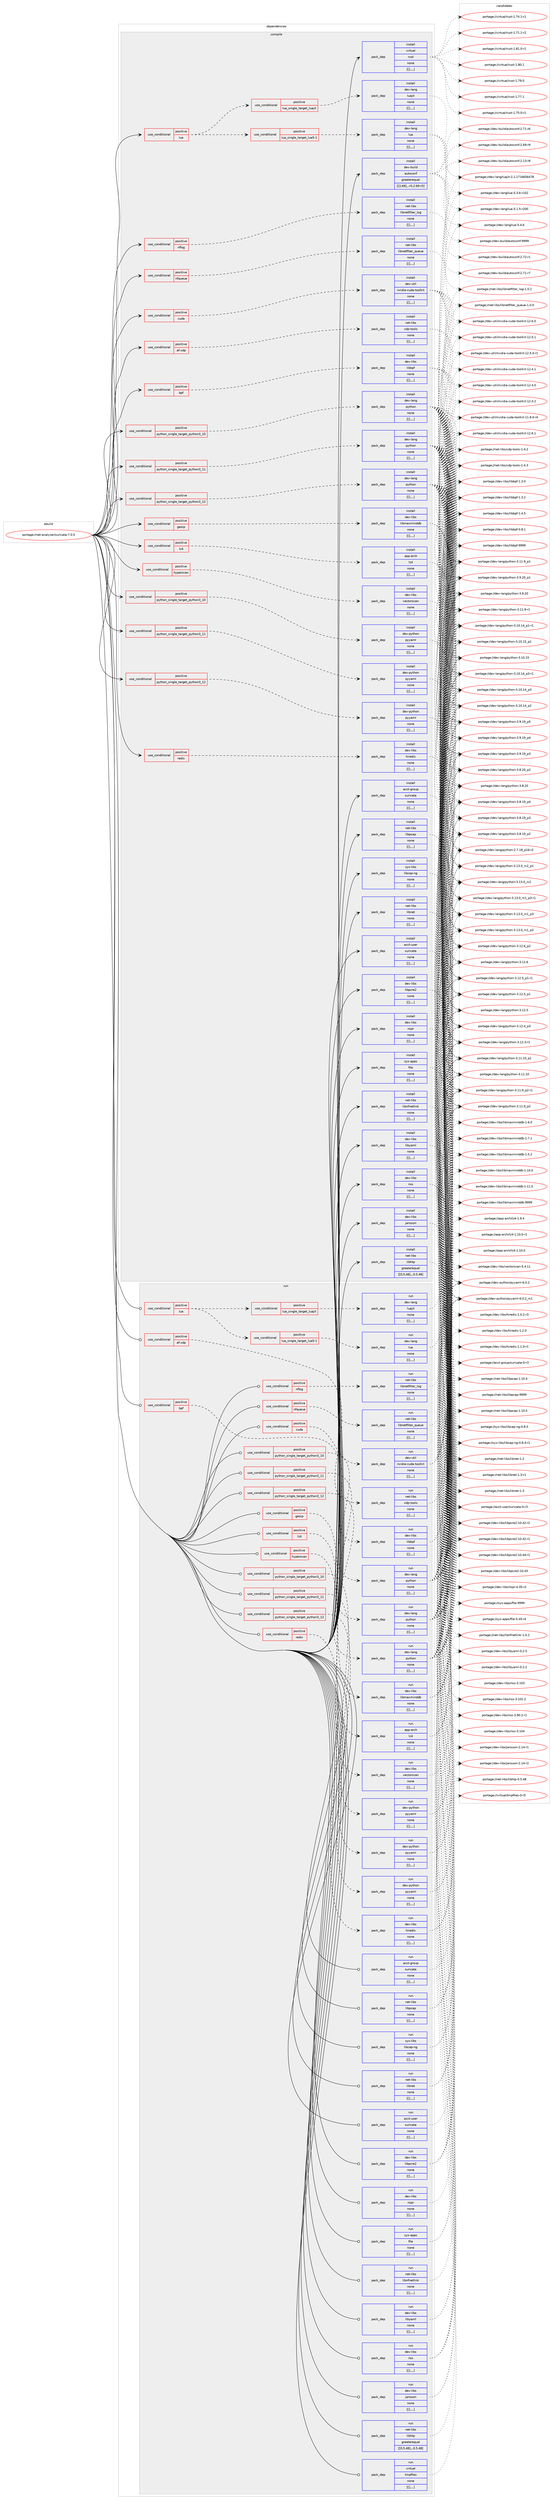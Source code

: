 digraph prolog {

# *************
# Graph options
# *************

newrank=true;
concentrate=true;
compound=true;
graph [rankdir=LR,fontname=Helvetica,fontsize=10,ranksep=1.5];#, ranksep=2.5, nodesep=0.2];
edge  [arrowhead=vee];
node  [fontname=Helvetica,fontsize=10];

# **********
# The ebuild
# **********

subgraph cluster_leftcol {
color=gray;
label=<<i>ebuild</i>>;
id [label="portage://net-analyzer/suricata-7.0.5", color=red, width=4, href="../net-analyzer/suricata-7.0.5.svg"];
}

# ****************
# The dependencies
# ****************

subgraph cluster_midcol {
color=gray;
label=<<i>dependencies</i>>;
subgraph cluster_compile {
fillcolor="#eeeeee";
style=filled;
label=<<i>compile</i>>;
subgraph cond92505 {
dependency353746 [label=<<TABLE BORDER="0" CELLBORDER="1" CELLSPACING="0" CELLPADDING="4"><TR><TD ROWSPAN="3" CELLPADDING="10">use_conditional</TD></TR><TR><TD>positive</TD></TR><TR><TD>af-xdp</TD></TR></TABLE>>, shape=none, color=red];
subgraph pack258613 {
dependency353747 [label=<<TABLE BORDER="0" CELLBORDER="1" CELLSPACING="0" CELLPADDING="4" WIDTH="220"><TR><TD ROWSPAN="6" CELLPADDING="30">pack_dep</TD></TR><TR><TD WIDTH="110">install</TD></TR><TR><TD>net-libs</TD></TR><TR><TD>xdp-tools</TD></TR><TR><TD>none</TD></TR><TR><TD>[[],,,,]</TD></TR></TABLE>>, shape=none, color=blue];
}
dependency353746:e -> dependency353747:w [weight=20,style="dashed",arrowhead="vee"];
}
id:e -> dependency353746:w [weight=20,style="solid",arrowhead="vee"];
subgraph cond92506 {
dependency353748 [label=<<TABLE BORDER="0" CELLBORDER="1" CELLSPACING="0" CELLPADDING="4"><TR><TD ROWSPAN="3" CELLPADDING="10">use_conditional</TD></TR><TR><TD>positive</TD></TR><TR><TD>bpf</TD></TR></TABLE>>, shape=none, color=red];
subgraph pack258614 {
dependency353749 [label=<<TABLE BORDER="0" CELLBORDER="1" CELLSPACING="0" CELLPADDING="4" WIDTH="220"><TR><TD ROWSPAN="6" CELLPADDING="30">pack_dep</TD></TR><TR><TD WIDTH="110">install</TD></TR><TR><TD>dev-libs</TD></TR><TR><TD>libbpf</TD></TR><TR><TD>none</TD></TR><TR><TD>[[],,,,]</TD></TR></TABLE>>, shape=none, color=blue];
}
dependency353748:e -> dependency353749:w [weight=20,style="dashed",arrowhead="vee"];
}
id:e -> dependency353748:w [weight=20,style="solid",arrowhead="vee"];
subgraph cond92507 {
dependency353750 [label=<<TABLE BORDER="0" CELLBORDER="1" CELLSPACING="0" CELLPADDING="4"><TR><TD ROWSPAN="3" CELLPADDING="10">use_conditional</TD></TR><TR><TD>positive</TD></TR><TR><TD>cuda</TD></TR></TABLE>>, shape=none, color=red];
subgraph pack258615 {
dependency353751 [label=<<TABLE BORDER="0" CELLBORDER="1" CELLSPACING="0" CELLPADDING="4" WIDTH="220"><TR><TD ROWSPAN="6" CELLPADDING="30">pack_dep</TD></TR><TR><TD WIDTH="110">install</TD></TR><TR><TD>dev-util</TD></TR><TR><TD>nvidia-cuda-toolkit</TD></TR><TR><TD>none</TD></TR><TR><TD>[[],,,,]</TD></TR></TABLE>>, shape=none, color=blue];
}
dependency353750:e -> dependency353751:w [weight=20,style="dashed",arrowhead="vee"];
}
id:e -> dependency353750:w [weight=20,style="solid",arrowhead="vee"];
subgraph cond92508 {
dependency353752 [label=<<TABLE BORDER="0" CELLBORDER="1" CELLSPACING="0" CELLPADDING="4"><TR><TD ROWSPAN="3" CELLPADDING="10">use_conditional</TD></TR><TR><TD>positive</TD></TR><TR><TD>geoip</TD></TR></TABLE>>, shape=none, color=red];
subgraph pack258616 {
dependency353753 [label=<<TABLE BORDER="0" CELLBORDER="1" CELLSPACING="0" CELLPADDING="4" WIDTH="220"><TR><TD ROWSPAN="6" CELLPADDING="30">pack_dep</TD></TR><TR><TD WIDTH="110">install</TD></TR><TR><TD>dev-libs</TD></TR><TR><TD>libmaxminddb</TD></TR><TR><TD>none</TD></TR><TR><TD>[[],,,,]</TD></TR></TABLE>>, shape=none, color=blue];
}
dependency353752:e -> dependency353753:w [weight=20,style="dashed",arrowhead="vee"];
}
id:e -> dependency353752:w [weight=20,style="solid",arrowhead="vee"];
subgraph cond92509 {
dependency353754 [label=<<TABLE BORDER="0" CELLBORDER="1" CELLSPACING="0" CELLPADDING="4"><TR><TD ROWSPAN="3" CELLPADDING="10">use_conditional</TD></TR><TR><TD>positive</TD></TR><TR><TD>hyperscan</TD></TR></TABLE>>, shape=none, color=red];
subgraph pack258617 {
dependency353755 [label=<<TABLE BORDER="0" CELLBORDER="1" CELLSPACING="0" CELLPADDING="4" WIDTH="220"><TR><TD ROWSPAN="6" CELLPADDING="30">pack_dep</TD></TR><TR><TD WIDTH="110">install</TD></TR><TR><TD>dev-libs</TD></TR><TR><TD>vectorscan</TD></TR><TR><TD>none</TD></TR><TR><TD>[[],,,,]</TD></TR></TABLE>>, shape=none, color=blue];
}
dependency353754:e -> dependency353755:w [weight=20,style="dashed",arrowhead="vee"];
}
id:e -> dependency353754:w [weight=20,style="solid",arrowhead="vee"];
subgraph cond92510 {
dependency353756 [label=<<TABLE BORDER="0" CELLBORDER="1" CELLSPACING="0" CELLPADDING="4"><TR><TD ROWSPAN="3" CELLPADDING="10">use_conditional</TD></TR><TR><TD>positive</TD></TR><TR><TD>lua</TD></TR></TABLE>>, shape=none, color=red];
subgraph cond92511 {
dependency353757 [label=<<TABLE BORDER="0" CELLBORDER="1" CELLSPACING="0" CELLPADDING="4"><TR><TD ROWSPAN="3" CELLPADDING="10">use_conditional</TD></TR><TR><TD>positive</TD></TR><TR><TD>lua_single_target_luajit</TD></TR></TABLE>>, shape=none, color=red];
subgraph pack258618 {
dependency353758 [label=<<TABLE BORDER="0" CELLBORDER="1" CELLSPACING="0" CELLPADDING="4" WIDTH="220"><TR><TD ROWSPAN="6" CELLPADDING="30">pack_dep</TD></TR><TR><TD WIDTH="110">install</TD></TR><TR><TD>dev-lang</TD></TR><TR><TD>luajit</TD></TR><TR><TD>none</TD></TR><TR><TD>[[],,,,]</TD></TR></TABLE>>, shape=none, color=blue];
}
dependency353757:e -> dependency353758:w [weight=20,style="dashed",arrowhead="vee"];
}
dependency353756:e -> dependency353757:w [weight=20,style="dashed",arrowhead="vee"];
subgraph cond92512 {
dependency353759 [label=<<TABLE BORDER="0" CELLBORDER="1" CELLSPACING="0" CELLPADDING="4"><TR><TD ROWSPAN="3" CELLPADDING="10">use_conditional</TD></TR><TR><TD>positive</TD></TR><TR><TD>lua_single_target_lua5-1</TD></TR></TABLE>>, shape=none, color=red];
subgraph pack258619 {
dependency353760 [label=<<TABLE BORDER="0" CELLBORDER="1" CELLSPACING="0" CELLPADDING="4" WIDTH="220"><TR><TD ROWSPAN="6" CELLPADDING="30">pack_dep</TD></TR><TR><TD WIDTH="110">install</TD></TR><TR><TD>dev-lang</TD></TR><TR><TD>lua</TD></TR><TR><TD>none</TD></TR><TR><TD>[[],,,,]</TD></TR></TABLE>>, shape=none, color=blue];
}
dependency353759:e -> dependency353760:w [weight=20,style="dashed",arrowhead="vee"];
}
dependency353756:e -> dependency353759:w [weight=20,style="dashed",arrowhead="vee"];
}
id:e -> dependency353756:w [weight=20,style="solid",arrowhead="vee"];
subgraph cond92513 {
dependency353761 [label=<<TABLE BORDER="0" CELLBORDER="1" CELLSPACING="0" CELLPADDING="4"><TR><TD ROWSPAN="3" CELLPADDING="10">use_conditional</TD></TR><TR><TD>positive</TD></TR><TR><TD>lz4</TD></TR></TABLE>>, shape=none, color=red];
subgraph pack258620 {
dependency353762 [label=<<TABLE BORDER="0" CELLBORDER="1" CELLSPACING="0" CELLPADDING="4" WIDTH="220"><TR><TD ROWSPAN="6" CELLPADDING="30">pack_dep</TD></TR><TR><TD WIDTH="110">install</TD></TR><TR><TD>app-arch</TD></TR><TR><TD>lz4</TD></TR><TR><TD>none</TD></TR><TR><TD>[[],,,,]</TD></TR></TABLE>>, shape=none, color=blue];
}
dependency353761:e -> dependency353762:w [weight=20,style="dashed",arrowhead="vee"];
}
id:e -> dependency353761:w [weight=20,style="solid",arrowhead="vee"];
subgraph cond92514 {
dependency353763 [label=<<TABLE BORDER="0" CELLBORDER="1" CELLSPACING="0" CELLPADDING="4"><TR><TD ROWSPAN="3" CELLPADDING="10">use_conditional</TD></TR><TR><TD>positive</TD></TR><TR><TD>nflog</TD></TR></TABLE>>, shape=none, color=red];
subgraph pack258621 {
dependency353764 [label=<<TABLE BORDER="0" CELLBORDER="1" CELLSPACING="0" CELLPADDING="4" WIDTH="220"><TR><TD ROWSPAN="6" CELLPADDING="30">pack_dep</TD></TR><TR><TD WIDTH="110">install</TD></TR><TR><TD>net-libs</TD></TR><TR><TD>libnetfilter_log</TD></TR><TR><TD>none</TD></TR><TR><TD>[[],,,,]</TD></TR></TABLE>>, shape=none, color=blue];
}
dependency353763:e -> dependency353764:w [weight=20,style="dashed",arrowhead="vee"];
}
id:e -> dependency353763:w [weight=20,style="solid",arrowhead="vee"];
subgraph cond92515 {
dependency353765 [label=<<TABLE BORDER="0" CELLBORDER="1" CELLSPACING="0" CELLPADDING="4"><TR><TD ROWSPAN="3" CELLPADDING="10">use_conditional</TD></TR><TR><TD>positive</TD></TR><TR><TD>nfqueue</TD></TR></TABLE>>, shape=none, color=red];
subgraph pack258622 {
dependency353766 [label=<<TABLE BORDER="0" CELLBORDER="1" CELLSPACING="0" CELLPADDING="4" WIDTH="220"><TR><TD ROWSPAN="6" CELLPADDING="30">pack_dep</TD></TR><TR><TD WIDTH="110">install</TD></TR><TR><TD>net-libs</TD></TR><TR><TD>libnetfilter_queue</TD></TR><TR><TD>none</TD></TR><TR><TD>[[],,,,]</TD></TR></TABLE>>, shape=none, color=blue];
}
dependency353765:e -> dependency353766:w [weight=20,style="dashed",arrowhead="vee"];
}
id:e -> dependency353765:w [weight=20,style="solid",arrowhead="vee"];
subgraph cond92516 {
dependency353767 [label=<<TABLE BORDER="0" CELLBORDER="1" CELLSPACING="0" CELLPADDING="4"><TR><TD ROWSPAN="3" CELLPADDING="10">use_conditional</TD></TR><TR><TD>positive</TD></TR><TR><TD>python_single_target_python3_10</TD></TR></TABLE>>, shape=none, color=red];
subgraph pack258623 {
dependency353768 [label=<<TABLE BORDER="0" CELLBORDER="1" CELLSPACING="0" CELLPADDING="4" WIDTH="220"><TR><TD ROWSPAN="6" CELLPADDING="30">pack_dep</TD></TR><TR><TD WIDTH="110">install</TD></TR><TR><TD>dev-lang</TD></TR><TR><TD>python</TD></TR><TR><TD>none</TD></TR><TR><TD>[[],,,,]</TD></TR></TABLE>>, shape=none, color=blue];
}
dependency353767:e -> dependency353768:w [weight=20,style="dashed",arrowhead="vee"];
}
id:e -> dependency353767:w [weight=20,style="solid",arrowhead="vee"];
subgraph cond92517 {
dependency353769 [label=<<TABLE BORDER="0" CELLBORDER="1" CELLSPACING="0" CELLPADDING="4"><TR><TD ROWSPAN="3" CELLPADDING="10">use_conditional</TD></TR><TR><TD>positive</TD></TR><TR><TD>python_single_target_python3_10</TD></TR></TABLE>>, shape=none, color=red];
subgraph pack258624 {
dependency353770 [label=<<TABLE BORDER="0" CELLBORDER="1" CELLSPACING="0" CELLPADDING="4" WIDTH="220"><TR><TD ROWSPAN="6" CELLPADDING="30">pack_dep</TD></TR><TR><TD WIDTH="110">install</TD></TR><TR><TD>dev-python</TD></TR><TR><TD>pyyaml</TD></TR><TR><TD>none</TD></TR><TR><TD>[[],,,,]</TD></TR></TABLE>>, shape=none, color=blue];
}
dependency353769:e -> dependency353770:w [weight=20,style="dashed",arrowhead="vee"];
}
id:e -> dependency353769:w [weight=20,style="solid",arrowhead="vee"];
subgraph cond92518 {
dependency353771 [label=<<TABLE BORDER="0" CELLBORDER="1" CELLSPACING="0" CELLPADDING="4"><TR><TD ROWSPAN="3" CELLPADDING="10">use_conditional</TD></TR><TR><TD>positive</TD></TR><TR><TD>python_single_target_python3_11</TD></TR></TABLE>>, shape=none, color=red];
subgraph pack258625 {
dependency353772 [label=<<TABLE BORDER="0" CELLBORDER="1" CELLSPACING="0" CELLPADDING="4" WIDTH="220"><TR><TD ROWSPAN="6" CELLPADDING="30">pack_dep</TD></TR><TR><TD WIDTH="110">install</TD></TR><TR><TD>dev-lang</TD></TR><TR><TD>python</TD></TR><TR><TD>none</TD></TR><TR><TD>[[],,,,]</TD></TR></TABLE>>, shape=none, color=blue];
}
dependency353771:e -> dependency353772:w [weight=20,style="dashed",arrowhead="vee"];
}
id:e -> dependency353771:w [weight=20,style="solid",arrowhead="vee"];
subgraph cond92519 {
dependency353773 [label=<<TABLE BORDER="0" CELLBORDER="1" CELLSPACING="0" CELLPADDING="4"><TR><TD ROWSPAN="3" CELLPADDING="10">use_conditional</TD></TR><TR><TD>positive</TD></TR><TR><TD>python_single_target_python3_11</TD></TR></TABLE>>, shape=none, color=red];
subgraph pack258626 {
dependency353774 [label=<<TABLE BORDER="0" CELLBORDER="1" CELLSPACING="0" CELLPADDING="4" WIDTH="220"><TR><TD ROWSPAN="6" CELLPADDING="30">pack_dep</TD></TR><TR><TD WIDTH="110">install</TD></TR><TR><TD>dev-python</TD></TR><TR><TD>pyyaml</TD></TR><TR><TD>none</TD></TR><TR><TD>[[],,,,]</TD></TR></TABLE>>, shape=none, color=blue];
}
dependency353773:e -> dependency353774:w [weight=20,style="dashed",arrowhead="vee"];
}
id:e -> dependency353773:w [weight=20,style="solid",arrowhead="vee"];
subgraph cond92520 {
dependency353775 [label=<<TABLE BORDER="0" CELLBORDER="1" CELLSPACING="0" CELLPADDING="4"><TR><TD ROWSPAN="3" CELLPADDING="10">use_conditional</TD></TR><TR><TD>positive</TD></TR><TR><TD>python_single_target_python3_12</TD></TR></TABLE>>, shape=none, color=red];
subgraph pack258627 {
dependency353776 [label=<<TABLE BORDER="0" CELLBORDER="1" CELLSPACING="0" CELLPADDING="4" WIDTH="220"><TR><TD ROWSPAN="6" CELLPADDING="30">pack_dep</TD></TR><TR><TD WIDTH="110">install</TD></TR><TR><TD>dev-lang</TD></TR><TR><TD>python</TD></TR><TR><TD>none</TD></TR><TR><TD>[[],,,,]</TD></TR></TABLE>>, shape=none, color=blue];
}
dependency353775:e -> dependency353776:w [weight=20,style="dashed",arrowhead="vee"];
}
id:e -> dependency353775:w [weight=20,style="solid",arrowhead="vee"];
subgraph cond92521 {
dependency353777 [label=<<TABLE BORDER="0" CELLBORDER="1" CELLSPACING="0" CELLPADDING="4"><TR><TD ROWSPAN="3" CELLPADDING="10">use_conditional</TD></TR><TR><TD>positive</TD></TR><TR><TD>python_single_target_python3_12</TD></TR></TABLE>>, shape=none, color=red];
subgraph pack258628 {
dependency353778 [label=<<TABLE BORDER="0" CELLBORDER="1" CELLSPACING="0" CELLPADDING="4" WIDTH="220"><TR><TD ROWSPAN="6" CELLPADDING="30">pack_dep</TD></TR><TR><TD WIDTH="110">install</TD></TR><TR><TD>dev-python</TD></TR><TR><TD>pyyaml</TD></TR><TR><TD>none</TD></TR><TR><TD>[[],,,,]</TD></TR></TABLE>>, shape=none, color=blue];
}
dependency353777:e -> dependency353778:w [weight=20,style="dashed",arrowhead="vee"];
}
id:e -> dependency353777:w [weight=20,style="solid",arrowhead="vee"];
subgraph cond92522 {
dependency353779 [label=<<TABLE BORDER="0" CELLBORDER="1" CELLSPACING="0" CELLPADDING="4"><TR><TD ROWSPAN="3" CELLPADDING="10">use_conditional</TD></TR><TR><TD>positive</TD></TR><TR><TD>redis</TD></TR></TABLE>>, shape=none, color=red];
subgraph pack258629 {
dependency353780 [label=<<TABLE BORDER="0" CELLBORDER="1" CELLSPACING="0" CELLPADDING="4" WIDTH="220"><TR><TD ROWSPAN="6" CELLPADDING="30">pack_dep</TD></TR><TR><TD WIDTH="110">install</TD></TR><TR><TD>dev-libs</TD></TR><TR><TD>hiredis</TD></TR><TR><TD>none</TD></TR><TR><TD>[[],,,,]</TD></TR></TABLE>>, shape=none, color=blue];
}
dependency353779:e -> dependency353780:w [weight=20,style="dashed",arrowhead="vee"];
}
id:e -> dependency353779:w [weight=20,style="solid",arrowhead="vee"];
subgraph pack258630 {
dependency353781 [label=<<TABLE BORDER="0" CELLBORDER="1" CELLSPACING="0" CELLPADDING="4" WIDTH="220"><TR><TD ROWSPAN="6" CELLPADDING="30">pack_dep</TD></TR><TR><TD WIDTH="110">install</TD></TR><TR><TD>acct-group</TD></TR><TR><TD>suricata</TD></TR><TR><TD>none</TD></TR><TR><TD>[[],,,,]</TD></TR></TABLE>>, shape=none, color=blue];
}
id:e -> dependency353781:w [weight=20,style="solid",arrowhead="vee"];
subgraph pack258631 {
dependency353782 [label=<<TABLE BORDER="0" CELLBORDER="1" CELLSPACING="0" CELLPADDING="4" WIDTH="220"><TR><TD ROWSPAN="6" CELLPADDING="30">pack_dep</TD></TR><TR><TD WIDTH="110">install</TD></TR><TR><TD>acct-user</TD></TR><TR><TD>suricata</TD></TR><TR><TD>none</TD></TR><TR><TD>[[],,,,]</TD></TR></TABLE>>, shape=none, color=blue];
}
id:e -> dependency353782:w [weight=20,style="solid",arrowhead="vee"];
subgraph pack258632 {
dependency353783 [label=<<TABLE BORDER="0" CELLBORDER="1" CELLSPACING="0" CELLPADDING="4" WIDTH="220"><TR><TD ROWSPAN="6" CELLPADDING="30">pack_dep</TD></TR><TR><TD WIDTH="110">install</TD></TR><TR><TD>dev-build</TD></TR><TR><TD>autoconf</TD></TR><TR><TD>greaterequal</TD></TR><TR><TD>[[2,69],,-r5,2.69-r5]</TD></TR></TABLE>>, shape=none, color=blue];
}
id:e -> dependency353783:w [weight=20,style="solid",arrowhead="vee"];
subgraph pack258633 {
dependency353784 [label=<<TABLE BORDER="0" CELLBORDER="1" CELLSPACING="0" CELLPADDING="4" WIDTH="220"><TR><TD ROWSPAN="6" CELLPADDING="30">pack_dep</TD></TR><TR><TD WIDTH="110">install</TD></TR><TR><TD>dev-libs</TD></TR><TR><TD>jansson</TD></TR><TR><TD>none</TD></TR><TR><TD>[[],,,,]</TD></TR></TABLE>>, shape=none, color=blue];
}
id:e -> dependency353784:w [weight=20,style="solid",arrowhead="vee"];
subgraph pack258634 {
dependency353785 [label=<<TABLE BORDER="0" CELLBORDER="1" CELLSPACING="0" CELLPADDING="4" WIDTH="220"><TR><TD ROWSPAN="6" CELLPADDING="30">pack_dep</TD></TR><TR><TD WIDTH="110">install</TD></TR><TR><TD>dev-libs</TD></TR><TR><TD>libpcre2</TD></TR><TR><TD>none</TD></TR><TR><TD>[[],,,,]</TD></TR></TABLE>>, shape=none, color=blue];
}
id:e -> dependency353785:w [weight=20,style="solid",arrowhead="vee"];
subgraph pack258635 {
dependency353786 [label=<<TABLE BORDER="0" CELLBORDER="1" CELLSPACING="0" CELLPADDING="4" WIDTH="220"><TR><TD ROWSPAN="6" CELLPADDING="30">pack_dep</TD></TR><TR><TD WIDTH="110">install</TD></TR><TR><TD>dev-libs</TD></TR><TR><TD>libyaml</TD></TR><TR><TD>none</TD></TR><TR><TD>[[],,,,]</TD></TR></TABLE>>, shape=none, color=blue];
}
id:e -> dependency353786:w [weight=20,style="solid",arrowhead="vee"];
subgraph pack258636 {
dependency353787 [label=<<TABLE BORDER="0" CELLBORDER="1" CELLSPACING="0" CELLPADDING="4" WIDTH="220"><TR><TD ROWSPAN="6" CELLPADDING="30">pack_dep</TD></TR><TR><TD WIDTH="110">install</TD></TR><TR><TD>dev-libs</TD></TR><TR><TD>nspr</TD></TR><TR><TD>none</TD></TR><TR><TD>[[],,,,]</TD></TR></TABLE>>, shape=none, color=blue];
}
id:e -> dependency353787:w [weight=20,style="solid",arrowhead="vee"];
subgraph pack258637 {
dependency353788 [label=<<TABLE BORDER="0" CELLBORDER="1" CELLSPACING="0" CELLPADDING="4" WIDTH="220"><TR><TD ROWSPAN="6" CELLPADDING="30">pack_dep</TD></TR><TR><TD WIDTH="110">install</TD></TR><TR><TD>dev-libs</TD></TR><TR><TD>nss</TD></TR><TR><TD>none</TD></TR><TR><TD>[[],,,,]</TD></TR></TABLE>>, shape=none, color=blue];
}
id:e -> dependency353788:w [weight=20,style="solid",arrowhead="vee"];
subgraph pack258638 {
dependency353789 [label=<<TABLE BORDER="0" CELLBORDER="1" CELLSPACING="0" CELLPADDING="4" WIDTH="220"><TR><TD ROWSPAN="6" CELLPADDING="30">pack_dep</TD></TR><TR><TD WIDTH="110">install</TD></TR><TR><TD>net-libs</TD></TR><TR><TD>libhtp</TD></TR><TR><TD>greaterequal</TD></TR><TR><TD>[[0,5,48],,,0.5.48]</TD></TR></TABLE>>, shape=none, color=blue];
}
id:e -> dependency353789:w [weight=20,style="solid",arrowhead="vee"];
subgraph pack258639 {
dependency353790 [label=<<TABLE BORDER="0" CELLBORDER="1" CELLSPACING="0" CELLPADDING="4" WIDTH="220"><TR><TD ROWSPAN="6" CELLPADDING="30">pack_dep</TD></TR><TR><TD WIDTH="110">install</TD></TR><TR><TD>net-libs</TD></TR><TR><TD>libnet</TD></TR><TR><TD>none</TD></TR><TR><TD>[[],,,,]</TD></TR></TABLE>>, shape=none, color=blue];
}
id:e -> dependency353790:w [weight=20,style="solid",arrowhead="vee"];
subgraph pack258640 {
dependency353791 [label=<<TABLE BORDER="0" CELLBORDER="1" CELLSPACING="0" CELLPADDING="4" WIDTH="220"><TR><TD ROWSPAN="6" CELLPADDING="30">pack_dep</TD></TR><TR><TD WIDTH="110">install</TD></TR><TR><TD>net-libs</TD></TR><TR><TD>libnfnetlink</TD></TR><TR><TD>none</TD></TR><TR><TD>[[],,,,]</TD></TR></TABLE>>, shape=none, color=blue];
}
id:e -> dependency353791:w [weight=20,style="solid",arrowhead="vee"];
subgraph pack258641 {
dependency353792 [label=<<TABLE BORDER="0" CELLBORDER="1" CELLSPACING="0" CELLPADDING="4" WIDTH="220"><TR><TD ROWSPAN="6" CELLPADDING="30">pack_dep</TD></TR><TR><TD WIDTH="110">install</TD></TR><TR><TD>net-libs</TD></TR><TR><TD>libpcap</TD></TR><TR><TD>none</TD></TR><TR><TD>[[],,,,]</TD></TR></TABLE>>, shape=none, color=blue];
}
id:e -> dependency353792:w [weight=20,style="solid",arrowhead="vee"];
subgraph pack258642 {
dependency353793 [label=<<TABLE BORDER="0" CELLBORDER="1" CELLSPACING="0" CELLPADDING="4" WIDTH="220"><TR><TD ROWSPAN="6" CELLPADDING="30">pack_dep</TD></TR><TR><TD WIDTH="110">install</TD></TR><TR><TD>sys-apps</TD></TR><TR><TD>file</TD></TR><TR><TD>none</TD></TR><TR><TD>[[],,,,]</TD></TR></TABLE>>, shape=none, color=blue];
}
id:e -> dependency353793:w [weight=20,style="solid",arrowhead="vee"];
subgraph pack258643 {
dependency353794 [label=<<TABLE BORDER="0" CELLBORDER="1" CELLSPACING="0" CELLPADDING="4" WIDTH="220"><TR><TD ROWSPAN="6" CELLPADDING="30">pack_dep</TD></TR><TR><TD WIDTH="110">install</TD></TR><TR><TD>sys-libs</TD></TR><TR><TD>libcap-ng</TD></TR><TR><TD>none</TD></TR><TR><TD>[[],,,,]</TD></TR></TABLE>>, shape=none, color=blue];
}
id:e -> dependency353794:w [weight=20,style="solid",arrowhead="vee"];
subgraph pack258644 {
dependency353795 [label=<<TABLE BORDER="0" CELLBORDER="1" CELLSPACING="0" CELLPADDING="4" WIDTH="220"><TR><TD ROWSPAN="6" CELLPADDING="30">pack_dep</TD></TR><TR><TD WIDTH="110">install</TD></TR><TR><TD>virtual</TD></TR><TR><TD>rust</TD></TR><TR><TD>none</TD></TR><TR><TD>[[],,,,]</TD></TR></TABLE>>, shape=none, color=blue];
}
id:e -> dependency353795:w [weight=20,style="solid",arrowhead="vee"];
}
subgraph cluster_compileandrun {
fillcolor="#eeeeee";
style=filled;
label=<<i>compile and run</i>>;
}
subgraph cluster_run {
fillcolor="#eeeeee";
style=filled;
label=<<i>run</i>>;
subgraph cond92523 {
dependency353796 [label=<<TABLE BORDER="0" CELLBORDER="1" CELLSPACING="0" CELLPADDING="4"><TR><TD ROWSPAN="3" CELLPADDING="10">use_conditional</TD></TR><TR><TD>positive</TD></TR><TR><TD>af-xdp</TD></TR></TABLE>>, shape=none, color=red];
subgraph pack258645 {
dependency353797 [label=<<TABLE BORDER="0" CELLBORDER="1" CELLSPACING="0" CELLPADDING="4" WIDTH="220"><TR><TD ROWSPAN="6" CELLPADDING="30">pack_dep</TD></TR><TR><TD WIDTH="110">run</TD></TR><TR><TD>net-libs</TD></TR><TR><TD>xdp-tools</TD></TR><TR><TD>none</TD></TR><TR><TD>[[],,,,]</TD></TR></TABLE>>, shape=none, color=blue];
}
dependency353796:e -> dependency353797:w [weight=20,style="dashed",arrowhead="vee"];
}
id:e -> dependency353796:w [weight=20,style="solid",arrowhead="odot"];
subgraph cond92524 {
dependency353798 [label=<<TABLE BORDER="0" CELLBORDER="1" CELLSPACING="0" CELLPADDING="4"><TR><TD ROWSPAN="3" CELLPADDING="10">use_conditional</TD></TR><TR><TD>positive</TD></TR><TR><TD>bpf</TD></TR></TABLE>>, shape=none, color=red];
subgraph pack258646 {
dependency353799 [label=<<TABLE BORDER="0" CELLBORDER="1" CELLSPACING="0" CELLPADDING="4" WIDTH="220"><TR><TD ROWSPAN="6" CELLPADDING="30">pack_dep</TD></TR><TR><TD WIDTH="110">run</TD></TR><TR><TD>dev-libs</TD></TR><TR><TD>libbpf</TD></TR><TR><TD>none</TD></TR><TR><TD>[[],,,,]</TD></TR></TABLE>>, shape=none, color=blue];
}
dependency353798:e -> dependency353799:w [weight=20,style="dashed",arrowhead="vee"];
}
id:e -> dependency353798:w [weight=20,style="solid",arrowhead="odot"];
subgraph cond92525 {
dependency353800 [label=<<TABLE BORDER="0" CELLBORDER="1" CELLSPACING="0" CELLPADDING="4"><TR><TD ROWSPAN="3" CELLPADDING="10">use_conditional</TD></TR><TR><TD>positive</TD></TR><TR><TD>cuda</TD></TR></TABLE>>, shape=none, color=red];
subgraph pack258647 {
dependency353801 [label=<<TABLE BORDER="0" CELLBORDER="1" CELLSPACING="0" CELLPADDING="4" WIDTH="220"><TR><TD ROWSPAN="6" CELLPADDING="30">pack_dep</TD></TR><TR><TD WIDTH="110">run</TD></TR><TR><TD>dev-util</TD></TR><TR><TD>nvidia-cuda-toolkit</TD></TR><TR><TD>none</TD></TR><TR><TD>[[],,,,]</TD></TR></TABLE>>, shape=none, color=blue];
}
dependency353800:e -> dependency353801:w [weight=20,style="dashed",arrowhead="vee"];
}
id:e -> dependency353800:w [weight=20,style="solid",arrowhead="odot"];
subgraph cond92526 {
dependency353802 [label=<<TABLE BORDER="0" CELLBORDER="1" CELLSPACING="0" CELLPADDING="4"><TR><TD ROWSPAN="3" CELLPADDING="10">use_conditional</TD></TR><TR><TD>positive</TD></TR><TR><TD>geoip</TD></TR></TABLE>>, shape=none, color=red];
subgraph pack258648 {
dependency353803 [label=<<TABLE BORDER="0" CELLBORDER="1" CELLSPACING="0" CELLPADDING="4" WIDTH="220"><TR><TD ROWSPAN="6" CELLPADDING="30">pack_dep</TD></TR><TR><TD WIDTH="110">run</TD></TR><TR><TD>dev-libs</TD></TR><TR><TD>libmaxminddb</TD></TR><TR><TD>none</TD></TR><TR><TD>[[],,,,]</TD></TR></TABLE>>, shape=none, color=blue];
}
dependency353802:e -> dependency353803:w [weight=20,style="dashed",arrowhead="vee"];
}
id:e -> dependency353802:w [weight=20,style="solid",arrowhead="odot"];
subgraph cond92527 {
dependency353804 [label=<<TABLE BORDER="0" CELLBORDER="1" CELLSPACING="0" CELLPADDING="4"><TR><TD ROWSPAN="3" CELLPADDING="10">use_conditional</TD></TR><TR><TD>positive</TD></TR><TR><TD>hyperscan</TD></TR></TABLE>>, shape=none, color=red];
subgraph pack258649 {
dependency353805 [label=<<TABLE BORDER="0" CELLBORDER="1" CELLSPACING="0" CELLPADDING="4" WIDTH="220"><TR><TD ROWSPAN="6" CELLPADDING="30">pack_dep</TD></TR><TR><TD WIDTH="110">run</TD></TR><TR><TD>dev-libs</TD></TR><TR><TD>vectorscan</TD></TR><TR><TD>none</TD></TR><TR><TD>[[],,,,]</TD></TR></TABLE>>, shape=none, color=blue];
}
dependency353804:e -> dependency353805:w [weight=20,style="dashed",arrowhead="vee"];
}
id:e -> dependency353804:w [weight=20,style="solid",arrowhead="odot"];
subgraph cond92528 {
dependency353806 [label=<<TABLE BORDER="0" CELLBORDER="1" CELLSPACING="0" CELLPADDING="4"><TR><TD ROWSPAN="3" CELLPADDING="10">use_conditional</TD></TR><TR><TD>positive</TD></TR><TR><TD>lua</TD></TR></TABLE>>, shape=none, color=red];
subgraph cond92529 {
dependency353807 [label=<<TABLE BORDER="0" CELLBORDER="1" CELLSPACING="0" CELLPADDING="4"><TR><TD ROWSPAN="3" CELLPADDING="10">use_conditional</TD></TR><TR><TD>positive</TD></TR><TR><TD>lua_single_target_luajit</TD></TR></TABLE>>, shape=none, color=red];
subgraph pack258650 {
dependency353808 [label=<<TABLE BORDER="0" CELLBORDER="1" CELLSPACING="0" CELLPADDING="4" WIDTH="220"><TR><TD ROWSPAN="6" CELLPADDING="30">pack_dep</TD></TR><TR><TD WIDTH="110">run</TD></TR><TR><TD>dev-lang</TD></TR><TR><TD>luajit</TD></TR><TR><TD>none</TD></TR><TR><TD>[[],,,,]</TD></TR></TABLE>>, shape=none, color=blue];
}
dependency353807:e -> dependency353808:w [weight=20,style="dashed",arrowhead="vee"];
}
dependency353806:e -> dependency353807:w [weight=20,style="dashed",arrowhead="vee"];
subgraph cond92530 {
dependency353809 [label=<<TABLE BORDER="0" CELLBORDER="1" CELLSPACING="0" CELLPADDING="4"><TR><TD ROWSPAN="3" CELLPADDING="10">use_conditional</TD></TR><TR><TD>positive</TD></TR><TR><TD>lua_single_target_lua5-1</TD></TR></TABLE>>, shape=none, color=red];
subgraph pack258651 {
dependency353810 [label=<<TABLE BORDER="0" CELLBORDER="1" CELLSPACING="0" CELLPADDING="4" WIDTH="220"><TR><TD ROWSPAN="6" CELLPADDING="30">pack_dep</TD></TR><TR><TD WIDTH="110">run</TD></TR><TR><TD>dev-lang</TD></TR><TR><TD>lua</TD></TR><TR><TD>none</TD></TR><TR><TD>[[],,,,]</TD></TR></TABLE>>, shape=none, color=blue];
}
dependency353809:e -> dependency353810:w [weight=20,style="dashed",arrowhead="vee"];
}
dependency353806:e -> dependency353809:w [weight=20,style="dashed",arrowhead="vee"];
}
id:e -> dependency353806:w [weight=20,style="solid",arrowhead="odot"];
subgraph cond92531 {
dependency353811 [label=<<TABLE BORDER="0" CELLBORDER="1" CELLSPACING="0" CELLPADDING="4"><TR><TD ROWSPAN="3" CELLPADDING="10">use_conditional</TD></TR><TR><TD>positive</TD></TR><TR><TD>lz4</TD></TR></TABLE>>, shape=none, color=red];
subgraph pack258652 {
dependency353812 [label=<<TABLE BORDER="0" CELLBORDER="1" CELLSPACING="0" CELLPADDING="4" WIDTH="220"><TR><TD ROWSPAN="6" CELLPADDING="30">pack_dep</TD></TR><TR><TD WIDTH="110">run</TD></TR><TR><TD>app-arch</TD></TR><TR><TD>lz4</TD></TR><TR><TD>none</TD></TR><TR><TD>[[],,,,]</TD></TR></TABLE>>, shape=none, color=blue];
}
dependency353811:e -> dependency353812:w [weight=20,style="dashed",arrowhead="vee"];
}
id:e -> dependency353811:w [weight=20,style="solid",arrowhead="odot"];
subgraph cond92532 {
dependency353813 [label=<<TABLE BORDER="0" CELLBORDER="1" CELLSPACING="0" CELLPADDING="4"><TR><TD ROWSPAN="3" CELLPADDING="10">use_conditional</TD></TR><TR><TD>positive</TD></TR><TR><TD>nflog</TD></TR></TABLE>>, shape=none, color=red];
subgraph pack258653 {
dependency353814 [label=<<TABLE BORDER="0" CELLBORDER="1" CELLSPACING="0" CELLPADDING="4" WIDTH="220"><TR><TD ROWSPAN="6" CELLPADDING="30">pack_dep</TD></TR><TR><TD WIDTH="110">run</TD></TR><TR><TD>net-libs</TD></TR><TR><TD>libnetfilter_log</TD></TR><TR><TD>none</TD></TR><TR><TD>[[],,,,]</TD></TR></TABLE>>, shape=none, color=blue];
}
dependency353813:e -> dependency353814:w [weight=20,style="dashed",arrowhead="vee"];
}
id:e -> dependency353813:w [weight=20,style="solid",arrowhead="odot"];
subgraph cond92533 {
dependency353815 [label=<<TABLE BORDER="0" CELLBORDER="1" CELLSPACING="0" CELLPADDING="4"><TR><TD ROWSPAN="3" CELLPADDING="10">use_conditional</TD></TR><TR><TD>positive</TD></TR><TR><TD>nfqueue</TD></TR></TABLE>>, shape=none, color=red];
subgraph pack258654 {
dependency353816 [label=<<TABLE BORDER="0" CELLBORDER="1" CELLSPACING="0" CELLPADDING="4" WIDTH="220"><TR><TD ROWSPAN="6" CELLPADDING="30">pack_dep</TD></TR><TR><TD WIDTH="110">run</TD></TR><TR><TD>net-libs</TD></TR><TR><TD>libnetfilter_queue</TD></TR><TR><TD>none</TD></TR><TR><TD>[[],,,,]</TD></TR></TABLE>>, shape=none, color=blue];
}
dependency353815:e -> dependency353816:w [weight=20,style="dashed",arrowhead="vee"];
}
id:e -> dependency353815:w [weight=20,style="solid",arrowhead="odot"];
subgraph cond92534 {
dependency353817 [label=<<TABLE BORDER="0" CELLBORDER="1" CELLSPACING="0" CELLPADDING="4"><TR><TD ROWSPAN="3" CELLPADDING="10">use_conditional</TD></TR><TR><TD>positive</TD></TR><TR><TD>python_single_target_python3_10</TD></TR></TABLE>>, shape=none, color=red];
subgraph pack258655 {
dependency353818 [label=<<TABLE BORDER="0" CELLBORDER="1" CELLSPACING="0" CELLPADDING="4" WIDTH="220"><TR><TD ROWSPAN="6" CELLPADDING="30">pack_dep</TD></TR><TR><TD WIDTH="110">run</TD></TR><TR><TD>dev-lang</TD></TR><TR><TD>python</TD></TR><TR><TD>none</TD></TR><TR><TD>[[],,,,]</TD></TR></TABLE>>, shape=none, color=blue];
}
dependency353817:e -> dependency353818:w [weight=20,style="dashed",arrowhead="vee"];
}
id:e -> dependency353817:w [weight=20,style="solid",arrowhead="odot"];
subgraph cond92535 {
dependency353819 [label=<<TABLE BORDER="0" CELLBORDER="1" CELLSPACING="0" CELLPADDING="4"><TR><TD ROWSPAN="3" CELLPADDING="10">use_conditional</TD></TR><TR><TD>positive</TD></TR><TR><TD>python_single_target_python3_10</TD></TR></TABLE>>, shape=none, color=red];
subgraph pack258656 {
dependency353820 [label=<<TABLE BORDER="0" CELLBORDER="1" CELLSPACING="0" CELLPADDING="4" WIDTH="220"><TR><TD ROWSPAN="6" CELLPADDING="30">pack_dep</TD></TR><TR><TD WIDTH="110">run</TD></TR><TR><TD>dev-python</TD></TR><TR><TD>pyyaml</TD></TR><TR><TD>none</TD></TR><TR><TD>[[],,,,]</TD></TR></TABLE>>, shape=none, color=blue];
}
dependency353819:e -> dependency353820:w [weight=20,style="dashed",arrowhead="vee"];
}
id:e -> dependency353819:w [weight=20,style="solid",arrowhead="odot"];
subgraph cond92536 {
dependency353821 [label=<<TABLE BORDER="0" CELLBORDER="1" CELLSPACING="0" CELLPADDING="4"><TR><TD ROWSPAN="3" CELLPADDING="10">use_conditional</TD></TR><TR><TD>positive</TD></TR><TR><TD>python_single_target_python3_11</TD></TR></TABLE>>, shape=none, color=red];
subgraph pack258657 {
dependency353822 [label=<<TABLE BORDER="0" CELLBORDER="1" CELLSPACING="0" CELLPADDING="4" WIDTH="220"><TR><TD ROWSPAN="6" CELLPADDING="30">pack_dep</TD></TR><TR><TD WIDTH="110">run</TD></TR><TR><TD>dev-lang</TD></TR><TR><TD>python</TD></TR><TR><TD>none</TD></TR><TR><TD>[[],,,,]</TD></TR></TABLE>>, shape=none, color=blue];
}
dependency353821:e -> dependency353822:w [weight=20,style="dashed",arrowhead="vee"];
}
id:e -> dependency353821:w [weight=20,style="solid",arrowhead="odot"];
subgraph cond92537 {
dependency353823 [label=<<TABLE BORDER="0" CELLBORDER="1" CELLSPACING="0" CELLPADDING="4"><TR><TD ROWSPAN="3" CELLPADDING="10">use_conditional</TD></TR><TR><TD>positive</TD></TR><TR><TD>python_single_target_python3_11</TD></TR></TABLE>>, shape=none, color=red];
subgraph pack258658 {
dependency353824 [label=<<TABLE BORDER="0" CELLBORDER="1" CELLSPACING="0" CELLPADDING="4" WIDTH="220"><TR><TD ROWSPAN="6" CELLPADDING="30">pack_dep</TD></TR><TR><TD WIDTH="110">run</TD></TR><TR><TD>dev-python</TD></TR><TR><TD>pyyaml</TD></TR><TR><TD>none</TD></TR><TR><TD>[[],,,,]</TD></TR></TABLE>>, shape=none, color=blue];
}
dependency353823:e -> dependency353824:w [weight=20,style="dashed",arrowhead="vee"];
}
id:e -> dependency353823:w [weight=20,style="solid",arrowhead="odot"];
subgraph cond92538 {
dependency353825 [label=<<TABLE BORDER="0" CELLBORDER="1" CELLSPACING="0" CELLPADDING="4"><TR><TD ROWSPAN="3" CELLPADDING="10">use_conditional</TD></TR><TR><TD>positive</TD></TR><TR><TD>python_single_target_python3_12</TD></TR></TABLE>>, shape=none, color=red];
subgraph pack258659 {
dependency353826 [label=<<TABLE BORDER="0" CELLBORDER="1" CELLSPACING="0" CELLPADDING="4" WIDTH="220"><TR><TD ROWSPAN="6" CELLPADDING="30">pack_dep</TD></TR><TR><TD WIDTH="110">run</TD></TR><TR><TD>dev-lang</TD></TR><TR><TD>python</TD></TR><TR><TD>none</TD></TR><TR><TD>[[],,,,]</TD></TR></TABLE>>, shape=none, color=blue];
}
dependency353825:e -> dependency353826:w [weight=20,style="dashed",arrowhead="vee"];
}
id:e -> dependency353825:w [weight=20,style="solid",arrowhead="odot"];
subgraph cond92539 {
dependency353827 [label=<<TABLE BORDER="0" CELLBORDER="1" CELLSPACING="0" CELLPADDING="4"><TR><TD ROWSPAN="3" CELLPADDING="10">use_conditional</TD></TR><TR><TD>positive</TD></TR><TR><TD>python_single_target_python3_12</TD></TR></TABLE>>, shape=none, color=red];
subgraph pack258660 {
dependency353828 [label=<<TABLE BORDER="0" CELLBORDER="1" CELLSPACING="0" CELLPADDING="4" WIDTH="220"><TR><TD ROWSPAN="6" CELLPADDING="30">pack_dep</TD></TR><TR><TD WIDTH="110">run</TD></TR><TR><TD>dev-python</TD></TR><TR><TD>pyyaml</TD></TR><TR><TD>none</TD></TR><TR><TD>[[],,,,]</TD></TR></TABLE>>, shape=none, color=blue];
}
dependency353827:e -> dependency353828:w [weight=20,style="dashed",arrowhead="vee"];
}
id:e -> dependency353827:w [weight=20,style="solid",arrowhead="odot"];
subgraph cond92540 {
dependency353829 [label=<<TABLE BORDER="0" CELLBORDER="1" CELLSPACING="0" CELLPADDING="4"><TR><TD ROWSPAN="3" CELLPADDING="10">use_conditional</TD></TR><TR><TD>positive</TD></TR><TR><TD>redis</TD></TR></TABLE>>, shape=none, color=red];
subgraph pack258661 {
dependency353830 [label=<<TABLE BORDER="0" CELLBORDER="1" CELLSPACING="0" CELLPADDING="4" WIDTH="220"><TR><TD ROWSPAN="6" CELLPADDING="30">pack_dep</TD></TR><TR><TD WIDTH="110">run</TD></TR><TR><TD>dev-libs</TD></TR><TR><TD>hiredis</TD></TR><TR><TD>none</TD></TR><TR><TD>[[],,,,]</TD></TR></TABLE>>, shape=none, color=blue];
}
dependency353829:e -> dependency353830:w [weight=20,style="dashed",arrowhead="vee"];
}
id:e -> dependency353829:w [weight=20,style="solid",arrowhead="odot"];
subgraph pack258662 {
dependency353831 [label=<<TABLE BORDER="0" CELLBORDER="1" CELLSPACING="0" CELLPADDING="4" WIDTH="220"><TR><TD ROWSPAN="6" CELLPADDING="30">pack_dep</TD></TR><TR><TD WIDTH="110">run</TD></TR><TR><TD>acct-group</TD></TR><TR><TD>suricata</TD></TR><TR><TD>none</TD></TR><TR><TD>[[],,,,]</TD></TR></TABLE>>, shape=none, color=blue];
}
id:e -> dependency353831:w [weight=20,style="solid",arrowhead="odot"];
subgraph pack258663 {
dependency353832 [label=<<TABLE BORDER="0" CELLBORDER="1" CELLSPACING="0" CELLPADDING="4" WIDTH="220"><TR><TD ROWSPAN="6" CELLPADDING="30">pack_dep</TD></TR><TR><TD WIDTH="110">run</TD></TR><TR><TD>acct-user</TD></TR><TR><TD>suricata</TD></TR><TR><TD>none</TD></TR><TR><TD>[[],,,,]</TD></TR></TABLE>>, shape=none, color=blue];
}
id:e -> dependency353832:w [weight=20,style="solid",arrowhead="odot"];
subgraph pack258664 {
dependency353833 [label=<<TABLE BORDER="0" CELLBORDER="1" CELLSPACING="0" CELLPADDING="4" WIDTH="220"><TR><TD ROWSPAN="6" CELLPADDING="30">pack_dep</TD></TR><TR><TD WIDTH="110">run</TD></TR><TR><TD>dev-libs</TD></TR><TR><TD>jansson</TD></TR><TR><TD>none</TD></TR><TR><TD>[[],,,,]</TD></TR></TABLE>>, shape=none, color=blue];
}
id:e -> dependency353833:w [weight=20,style="solid",arrowhead="odot"];
subgraph pack258665 {
dependency353834 [label=<<TABLE BORDER="0" CELLBORDER="1" CELLSPACING="0" CELLPADDING="4" WIDTH="220"><TR><TD ROWSPAN="6" CELLPADDING="30">pack_dep</TD></TR><TR><TD WIDTH="110">run</TD></TR><TR><TD>dev-libs</TD></TR><TR><TD>libpcre2</TD></TR><TR><TD>none</TD></TR><TR><TD>[[],,,,]</TD></TR></TABLE>>, shape=none, color=blue];
}
id:e -> dependency353834:w [weight=20,style="solid",arrowhead="odot"];
subgraph pack258666 {
dependency353835 [label=<<TABLE BORDER="0" CELLBORDER="1" CELLSPACING="0" CELLPADDING="4" WIDTH="220"><TR><TD ROWSPAN="6" CELLPADDING="30">pack_dep</TD></TR><TR><TD WIDTH="110">run</TD></TR><TR><TD>dev-libs</TD></TR><TR><TD>libyaml</TD></TR><TR><TD>none</TD></TR><TR><TD>[[],,,,]</TD></TR></TABLE>>, shape=none, color=blue];
}
id:e -> dependency353835:w [weight=20,style="solid",arrowhead="odot"];
subgraph pack258667 {
dependency353836 [label=<<TABLE BORDER="0" CELLBORDER="1" CELLSPACING="0" CELLPADDING="4" WIDTH="220"><TR><TD ROWSPAN="6" CELLPADDING="30">pack_dep</TD></TR><TR><TD WIDTH="110">run</TD></TR><TR><TD>dev-libs</TD></TR><TR><TD>nspr</TD></TR><TR><TD>none</TD></TR><TR><TD>[[],,,,]</TD></TR></TABLE>>, shape=none, color=blue];
}
id:e -> dependency353836:w [weight=20,style="solid",arrowhead="odot"];
subgraph pack258668 {
dependency353837 [label=<<TABLE BORDER="0" CELLBORDER="1" CELLSPACING="0" CELLPADDING="4" WIDTH="220"><TR><TD ROWSPAN="6" CELLPADDING="30">pack_dep</TD></TR><TR><TD WIDTH="110">run</TD></TR><TR><TD>dev-libs</TD></TR><TR><TD>nss</TD></TR><TR><TD>none</TD></TR><TR><TD>[[],,,,]</TD></TR></TABLE>>, shape=none, color=blue];
}
id:e -> dependency353837:w [weight=20,style="solid",arrowhead="odot"];
subgraph pack258669 {
dependency353838 [label=<<TABLE BORDER="0" CELLBORDER="1" CELLSPACING="0" CELLPADDING="4" WIDTH="220"><TR><TD ROWSPAN="6" CELLPADDING="30">pack_dep</TD></TR><TR><TD WIDTH="110">run</TD></TR><TR><TD>net-libs</TD></TR><TR><TD>libhtp</TD></TR><TR><TD>greaterequal</TD></TR><TR><TD>[[0,5,48],,,0.5.48]</TD></TR></TABLE>>, shape=none, color=blue];
}
id:e -> dependency353838:w [weight=20,style="solid",arrowhead="odot"];
subgraph pack258670 {
dependency353839 [label=<<TABLE BORDER="0" CELLBORDER="1" CELLSPACING="0" CELLPADDING="4" WIDTH="220"><TR><TD ROWSPAN="6" CELLPADDING="30">pack_dep</TD></TR><TR><TD WIDTH="110">run</TD></TR><TR><TD>net-libs</TD></TR><TR><TD>libnet</TD></TR><TR><TD>none</TD></TR><TR><TD>[[],,,,]</TD></TR></TABLE>>, shape=none, color=blue];
}
id:e -> dependency353839:w [weight=20,style="solid",arrowhead="odot"];
subgraph pack258671 {
dependency353840 [label=<<TABLE BORDER="0" CELLBORDER="1" CELLSPACING="0" CELLPADDING="4" WIDTH="220"><TR><TD ROWSPAN="6" CELLPADDING="30">pack_dep</TD></TR><TR><TD WIDTH="110">run</TD></TR><TR><TD>net-libs</TD></TR><TR><TD>libnfnetlink</TD></TR><TR><TD>none</TD></TR><TR><TD>[[],,,,]</TD></TR></TABLE>>, shape=none, color=blue];
}
id:e -> dependency353840:w [weight=20,style="solid",arrowhead="odot"];
subgraph pack258672 {
dependency353841 [label=<<TABLE BORDER="0" CELLBORDER="1" CELLSPACING="0" CELLPADDING="4" WIDTH="220"><TR><TD ROWSPAN="6" CELLPADDING="30">pack_dep</TD></TR><TR><TD WIDTH="110">run</TD></TR><TR><TD>net-libs</TD></TR><TR><TD>libpcap</TD></TR><TR><TD>none</TD></TR><TR><TD>[[],,,,]</TD></TR></TABLE>>, shape=none, color=blue];
}
id:e -> dependency353841:w [weight=20,style="solid",arrowhead="odot"];
subgraph pack258673 {
dependency353842 [label=<<TABLE BORDER="0" CELLBORDER="1" CELLSPACING="0" CELLPADDING="4" WIDTH="220"><TR><TD ROWSPAN="6" CELLPADDING="30">pack_dep</TD></TR><TR><TD WIDTH="110">run</TD></TR><TR><TD>sys-apps</TD></TR><TR><TD>file</TD></TR><TR><TD>none</TD></TR><TR><TD>[[],,,,]</TD></TR></TABLE>>, shape=none, color=blue];
}
id:e -> dependency353842:w [weight=20,style="solid",arrowhead="odot"];
subgraph pack258674 {
dependency353843 [label=<<TABLE BORDER="0" CELLBORDER="1" CELLSPACING="0" CELLPADDING="4" WIDTH="220"><TR><TD ROWSPAN="6" CELLPADDING="30">pack_dep</TD></TR><TR><TD WIDTH="110">run</TD></TR><TR><TD>sys-libs</TD></TR><TR><TD>libcap-ng</TD></TR><TR><TD>none</TD></TR><TR><TD>[[],,,,]</TD></TR></TABLE>>, shape=none, color=blue];
}
id:e -> dependency353843:w [weight=20,style="solid",arrowhead="odot"];
subgraph pack258675 {
dependency353844 [label=<<TABLE BORDER="0" CELLBORDER="1" CELLSPACING="0" CELLPADDING="4" WIDTH="220"><TR><TD ROWSPAN="6" CELLPADDING="30">pack_dep</TD></TR><TR><TD WIDTH="110">run</TD></TR><TR><TD>virtual</TD></TR><TR><TD>tmpfiles</TD></TR><TR><TD>none</TD></TR><TR><TD>[[],,,,]</TD></TR></TABLE>>, shape=none, color=blue];
}
id:e -> dependency353844:w [weight=20,style="solid",arrowhead="odot"];
}
}

# **************
# The candidates
# **************

subgraph cluster_choices {
rank=same;
color=gray;
label=<<i>candidates</i>>;

subgraph choice258613 {
color=black;
nodesep=1;
choice11010111645108105981154712010011245116111111108115454946524651 [label="portage://net-libs/xdp-tools-1.4.3", color=red, width=4,href="../net-libs/xdp-tools-1.4.3.svg"];
choice11010111645108105981154712010011245116111111108115454946524650 [label="portage://net-libs/xdp-tools-1.4.2", color=red, width=4,href="../net-libs/xdp-tools-1.4.2.svg"];
dependency353747:e -> choice11010111645108105981154712010011245116111111108115454946524651:w [style=dotted,weight="100"];
dependency353747:e -> choice11010111645108105981154712010011245116111111108115454946524650:w [style=dotted,weight="100"];
}
subgraph choice258614 {
color=black;
nodesep=1;
choice10010111845108105981154710810598981121024557575757 [label="portage://dev-libs/libbpf-9999", color=red, width=4,href="../dev-libs/libbpf-9999.svg"];
choice1001011184510810598115471081059898112102454946524653 [label="portage://dev-libs/libbpf-1.4.5", color=red, width=4,href="../dev-libs/libbpf-1.4.5.svg"];
choice1001011184510810598115471081059898112102454946514650 [label="portage://dev-libs/libbpf-1.3.2", color=red, width=4,href="../dev-libs/libbpf-1.3.2.svg"];
choice1001011184510810598115471081059898112102454946514648 [label="portage://dev-libs/libbpf-1.3.0", color=red, width=4,href="../dev-libs/libbpf-1.3.0.svg"];
choice1001011184510810598115471081059898112102454846564649 [label="portage://dev-libs/libbpf-0.8.1", color=red, width=4,href="../dev-libs/libbpf-0.8.1.svg"];
dependency353749:e -> choice10010111845108105981154710810598981121024557575757:w [style=dotted,weight="100"];
dependency353749:e -> choice1001011184510810598115471081059898112102454946524653:w [style=dotted,weight="100"];
dependency353749:e -> choice1001011184510810598115471081059898112102454946514650:w [style=dotted,weight="100"];
dependency353749:e -> choice1001011184510810598115471081059898112102454946514648:w [style=dotted,weight="100"];
dependency353749:e -> choice1001011184510810598115471081059898112102454846564649:w [style=dotted,weight="100"];
}
subgraph choice258615 {
color=black;
nodesep=1;
choice1001011184511711610510847110118105100105974599117100974511611111110810710511645495046544649 [label="portage://dev-util/nvidia-cuda-toolkit-12.6.1", color=red, width=4,href="../dev-util/nvidia-cuda-toolkit-12.6.1.svg"];
choice1001011184511711610510847110118105100105974599117100974511611111110810710511645495046544648 [label="portage://dev-util/nvidia-cuda-toolkit-12.6.0", color=red, width=4,href="../dev-util/nvidia-cuda-toolkit-12.6.0.svg"];
choice1001011184511711610510847110118105100105974599117100974511611111110810710511645495046534649 [label="portage://dev-util/nvidia-cuda-toolkit-12.5.1", color=red, width=4,href="../dev-util/nvidia-cuda-toolkit-12.5.1.svg"];
choice10010111845117116105108471101181051001059745991171009745116111111108107105116454950465346484511449 [label="portage://dev-util/nvidia-cuda-toolkit-12.5.0-r1", color=red, width=4,href="../dev-util/nvidia-cuda-toolkit-12.5.0-r1.svg"];
choice1001011184511711610510847110118105100105974599117100974511611111110810710511645495046524649 [label="portage://dev-util/nvidia-cuda-toolkit-12.4.1", color=red, width=4,href="../dev-util/nvidia-cuda-toolkit-12.4.1.svg"];
choice1001011184511711610510847110118105100105974599117100974511611111110810710511645495046524648 [label="portage://dev-util/nvidia-cuda-toolkit-12.4.0", color=red, width=4,href="../dev-util/nvidia-cuda-toolkit-12.4.0.svg"];
choice1001011184511711610510847110118105100105974599117100974511611111110810710511645495046514650 [label="portage://dev-util/nvidia-cuda-toolkit-12.3.2", color=red, width=4,href="../dev-util/nvidia-cuda-toolkit-12.3.2.svg"];
choice10010111845117116105108471101181051001059745991171009745116111111108107105116454949465646484511452 [label="portage://dev-util/nvidia-cuda-toolkit-11.8.0-r4", color=red, width=4,href="../dev-util/nvidia-cuda-toolkit-11.8.0-r4.svg"];
dependency353751:e -> choice1001011184511711610510847110118105100105974599117100974511611111110810710511645495046544649:w [style=dotted,weight="100"];
dependency353751:e -> choice1001011184511711610510847110118105100105974599117100974511611111110810710511645495046544648:w [style=dotted,weight="100"];
dependency353751:e -> choice1001011184511711610510847110118105100105974599117100974511611111110810710511645495046534649:w [style=dotted,weight="100"];
dependency353751:e -> choice10010111845117116105108471101181051001059745991171009745116111111108107105116454950465346484511449:w [style=dotted,weight="100"];
dependency353751:e -> choice1001011184511711610510847110118105100105974599117100974511611111110810710511645495046524649:w [style=dotted,weight="100"];
dependency353751:e -> choice1001011184511711610510847110118105100105974599117100974511611111110810710511645495046524648:w [style=dotted,weight="100"];
dependency353751:e -> choice1001011184511711610510847110118105100105974599117100974511611111110810710511645495046514650:w [style=dotted,weight="100"];
dependency353751:e -> choice10010111845117116105108471101181051001059745991171009745116111111108107105116454949465646484511452:w [style=dotted,weight="100"];
}
subgraph choice258616 {
color=black;
nodesep=1;
choice1001011184510810598115471081059810997120109105110100100984557575757 [label="portage://dev-libs/libmaxminddb-9999", color=red, width=4,href="../dev-libs/libmaxminddb-9999.svg"];
choice10010111845108105981154710810598109971201091051101001009845494649494648 [label="portage://dev-libs/libmaxminddb-1.11.0", color=red, width=4,href="../dev-libs/libmaxminddb-1.11.0.svg"];
choice10010111845108105981154710810598109971201091051101001009845494649484648 [label="portage://dev-libs/libmaxminddb-1.10.0", color=red, width=4,href="../dev-libs/libmaxminddb-1.10.0.svg"];
choice100101118451081059811547108105981099712010910511010010098454946554649 [label="portage://dev-libs/libmaxminddb-1.7.1", color=red, width=4,href="../dev-libs/libmaxminddb-1.7.1.svg"];
choice100101118451081059811547108105981099712010910511010010098454946544648 [label="portage://dev-libs/libmaxminddb-1.6.0", color=red, width=4,href="../dev-libs/libmaxminddb-1.6.0.svg"];
choice100101118451081059811547108105981099712010910511010010098454946534650 [label="portage://dev-libs/libmaxminddb-1.5.2", color=red, width=4,href="../dev-libs/libmaxminddb-1.5.2.svg"];
dependency353753:e -> choice1001011184510810598115471081059810997120109105110100100984557575757:w [style=dotted,weight="100"];
dependency353753:e -> choice10010111845108105981154710810598109971201091051101001009845494649494648:w [style=dotted,weight="100"];
dependency353753:e -> choice10010111845108105981154710810598109971201091051101001009845494649484648:w [style=dotted,weight="100"];
dependency353753:e -> choice100101118451081059811547108105981099712010910511010010098454946554649:w [style=dotted,weight="100"];
dependency353753:e -> choice100101118451081059811547108105981099712010910511010010098454946544648:w [style=dotted,weight="100"];
dependency353753:e -> choice100101118451081059811547108105981099712010910511010010098454946534650:w [style=dotted,weight="100"];
}
subgraph choice258617 {
color=black;
nodesep=1;
choice10010111845108105981154711810199116111114115999711045534652464949 [label="portage://dev-libs/vectorscan-5.4.11", color=red, width=4,href="../dev-libs/vectorscan-5.4.11.svg"];
dependency353755:e -> choice10010111845108105981154711810199116111114115999711045534652464949:w [style=dotted,weight="100"];
}
subgraph choice258618 {
color=black;
nodesep=1;
choice10010111845108971101034710811797106105116455046494649554954545354525556 [label="portage://dev-lang/luajit-2.1.1716656478", color=red, width=4,href="../dev-lang/luajit-2.1.1716656478.svg"];
dependency353758:e -> choice10010111845108971101034710811797106105116455046494649554954545354525556:w [style=dotted,weight="100"];
}
subgraph choice258619 {
color=black;
nodesep=1;
choice10010111845108971101034710811797455346524654 [label="portage://dev-lang/lua-5.4.6", color=red, width=4,href="../dev-lang/lua-5.4.6.svg"];
choice1001011184510897110103471081179745534651465445114494850 [label="portage://dev-lang/lua-5.3.6-r102", color=red, width=4,href="../dev-lang/lua-5.3.6-r102.svg"];
choice1001011184510897110103471081179745534649465345114504848 [label="portage://dev-lang/lua-5.1.5-r200", color=red, width=4,href="../dev-lang/lua-5.1.5-r200.svg"];
dependency353760:e -> choice10010111845108971101034710811797455346524654:w [style=dotted,weight="100"];
dependency353760:e -> choice1001011184510897110103471081179745534651465445114494850:w [style=dotted,weight="100"];
dependency353760:e -> choice1001011184510897110103471081179745534649465345114504848:w [style=dotted,weight="100"];
}
subgraph choice258620 {
color=black;
nodesep=1;
choice971121124597114991044710812252454946494846484511449 [label="portage://app-arch/lz4-1.10.0-r1", color=red, width=4,href="../app-arch/lz4-1.10.0-r1.svg"];
choice97112112459711499104471081225245494649484648 [label="portage://app-arch/lz4-1.10.0", color=red, width=4,href="../app-arch/lz4-1.10.0.svg"];
choice971121124597114991044710812252454946574652 [label="portage://app-arch/lz4-1.9.4", color=red, width=4,href="../app-arch/lz4-1.9.4.svg"];
dependency353762:e -> choice971121124597114991044710812252454946494846484511449:w [style=dotted,weight="100"];
dependency353762:e -> choice97112112459711499104471081225245494649484648:w [style=dotted,weight="100"];
dependency353762:e -> choice971121124597114991044710812252454946574652:w [style=dotted,weight="100"];
}
subgraph choice258621 {
color=black;
nodesep=1;
choice1101011164510810598115471081059811010111610210510811610111495108111103454946484650 [label="portage://net-libs/libnetfilter_log-1.0.2", color=red, width=4,href="../net-libs/libnetfilter_log-1.0.2.svg"];
dependency353764:e -> choice1101011164510810598115471081059811010111610210510811610111495108111103454946484650:w [style=dotted,weight="100"];
}
subgraph choice258622 {
color=black;
nodesep=1;
choice1101011164510810598115471081059811010111610210510811610111495113117101117101454946484653 [label="portage://net-libs/libnetfilter_queue-1.0.5", color=red, width=4,href="../net-libs/libnetfilter_queue-1.0.5.svg"];
dependency353766:e -> choice1101011164510810598115471081059811010111610210510811610111495113117101117101454946484653:w [style=dotted,weight="100"];
}
subgraph choice258623 {
color=black;
nodesep=1;
choice100101118451089711010347112121116104111110455146495146489511499509511249 [label="portage://dev-lang/python-3.13.0_rc2_p1", color=red, width=4,href="../dev-lang/python-3.13.0_rc2_p1.svg"];
choice10010111845108971101034711212111610411111045514649514648951149950 [label="portage://dev-lang/python-3.13.0_rc2", color=red, width=4,href="../dev-lang/python-3.13.0_rc2.svg"];
choice1001011184510897110103471121211161041111104551464951464895114994995112514511449 [label="portage://dev-lang/python-3.13.0_rc1_p3-r1", color=red, width=4,href="../dev-lang/python-3.13.0_rc1_p3-r1.svg"];
choice100101118451089711010347112121116104111110455146495146489511499499511251 [label="portage://dev-lang/python-3.13.0_rc1_p3", color=red, width=4,href="../dev-lang/python-3.13.0_rc1_p3.svg"];
choice100101118451089711010347112121116104111110455146495146489511499499511250 [label="portage://dev-lang/python-3.13.0_rc1_p2", color=red, width=4,href="../dev-lang/python-3.13.0_rc1_p2.svg"];
choice100101118451089711010347112121116104111110455146495046549511250 [label="portage://dev-lang/python-3.12.6_p2", color=red, width=4,href="../dev-lang/python-3.12.6_p2.svg"];
choice10010111845108971101034711212111610411111045514649504654 [label="portage://dev-lang/python-3.12.6", color=red, width=4,href="../dev-lang/python-3.12.6.svg"];
choice1001011184510897110103471121211161041111104551464950465395112494511449 [label="portage://dev-lang/python-3.12.5_p1-r1", color=red, width=4,href="../dev-lang/python-3.12.5_p1-r1.svg"];
choice100101118451089711010347112121116104111110455146495046539511249 [label="portage://dev-lang/python-3.12.5_p1", color=red, width=4,href="../dev-lang/python-3.12.5_p1.svg"];
choice10010111845108971101034711212111610411111045514649504653 [label="portage://dev-lang/python-3.12.5", color=red, width=4,href="../dev-lang/python-3.12.5.svg"];
choice100101118451089711010347112121116104111110455146495046529511251 [label="portage://dev-lang/python-3.12.4_p3", color=red, width=4,href="../dev-lang/python-3.12.4_p3.svg"];
choice100101118451089711010347112121116104111110455146495046514511449 [label="portage://dev-lang/python-3.12.3-r1", color=red, width=4,href="../dev-lang/python-3.12.3-r1.svg"];
choice10010111845108971101034711212111610411111045514649494649489511249 [label="portage://dev-lang/python-3.11.10_p1", color=red, width=4,href="../dev-lang/python-3.11.10_p1.svg"];
choice1001011184510897110103471121211161041111104551464949464948 [label="portage://dev-lang/python-3.11.10", color=red, width=4,href="../dev-lang/python-3.11.10.svg"];
choice1001011184510897110103471121211161041111104551464949465795112504511449 [label="portage://dev-lang/python-3.11.9_p2-r1", color=red, width=4,href="../dev-lang/python-3.11.9_p2-r1.svg"];
choice100101118451089711010347112121116104111110455146494946579511250 [label="portage://dev-lang/python-3.11.9_p2", color=red, width=4,href="../dev-lang/python-3.11.9_p2.svg"];
choice100101118451089711010347112121116104111110455146494946579511249 [label="portage://dev-lang/python-3.11.9_p1", color=red, width=4,href="../dev-lang/python-3.11.9_p1.svg"];
choice100101118451089711010347112121116104111110455146494946574511449 [label="portage://dev-lang/python-3.11.9-r1", color=red, width=4,href="../dev-lang/python-3.11.9-r1.svg"];
choice10010111845108971101034711212111610411111045514649484649539511249 [label="portage://dev-lang/python-3.10.15_p1", color=red, width=4,href="../dev-lang/python-3.10.15_p1.svg"];
choice1001011184510897110103471121211161041111104551464948464953 [label="portage://dev-lang/python-3.10.15", color=red, width=4,href="../dev-lang/python-3.10.15.svg"];
choice100101118451089711010347112121116104111110455146494846495295112514511449 [label="portage://dev-lang/python-3.10.14_p3-r1", color=red, width=4,href="../dev-lang/python-3.10.14_p3-r1.svg"];
choice10010111845108971101034711212111610411111045514649484649529511251 [label="portage://dev-lang/python-3.10.14_p3", color=red, width=4,href="../dev-lang/python-3.10.14_p3.svg"];
choice10010111845108971101034711212111610411111045514649484649529511250 [label="portage://dev-lang/python-3.10.14_p2", color=red, width=4,href="../dev-lang/python-3.10.14_p2.svg"];
choice100101118451089711010347112121116104111110455146494846495295112494511449 [label="portage://dev-lang/python-3.10.14_p1-r1", color=red, width=4,href="../dev-lang/python-3.10.14_p1-r1.svg"];
choice100101118451089711010347112121116104111110455146574650489511249 [label="portage://dev-lang/python-3.9.20_p1", color=red, width=4,href="../dev-lang/python-3.9.20_p1.svg"];
choice10010111845108971101034711212111610411111045514657465048 [label="portage://dev-lang/python-3.9.20", color=red, width=4,href="../dev-lang/python-3.9.20.svg"];
choice100101118451089711010347112121116104111110455146574649579511253 [label="portage://dev-lang/python-3.9.19_p5", color=red, width=4,href="../dev-lang/python-3.9.19_p5.svg"];
choice100101118451089711010347112121116104111110455146574649579511252 [label="portage://dev-lang/python-3.9.19_p4", color=red, width=4,href="../dev-lang/python-3.9.19_p4.svg"];
choice100101118451089711010347112121116104111110455146574649579511251 [label="portage://dev-lang/python-3.9.19_p3", color=red, width=4,href="../dev-lang/python-3.9.19_p3.svg"];
choice100101118451089711010347112121116104111110455146564650489511250 [label="portage://dev-lang/python-3.8.20_p2", color=red, width=4,href="../dev-lang/python-3.8.20_p2.svg"];
choice10010111845108971101034711212111610411111045514656465048 [label="portage://dev-lang/python-3.8.20", color=red, width=4,href="../dev-lang/python-3.8.20.svg"];
choice100101118451089711010347112121116104111110455146564649579511252 [label="portage://dev-lang/python-3.8.19_p4", color=red, width=4,href="../dev-lang/python-3.8.19_p4.svg"];
choice100101118451089711010347112121116104111110455146564649579511251 [label="portage://dev-lang/python-3.8.19_p3", color=red, width=4,href="../dev-lang/python-3.8.19_p3.svg"];
choice100101118451089711010347112121116104111110455146564649579511250 [label="portage://dev-lang/python-3.8.19_p2", color=red, width=4,href="../dev-lang/python-3.8.19_p2.svg"];
choice100101118451089711010347112121116104111110455046554649569511249544511450 [label="portage://dev-lang/python-2.7.18_p16-r2", color=red, width=4,href="../dev-lang/python-2.7.18_p16-r2.svg"];
dependency353768:e -> choice100101118451089711010347112121116104111110455146495146489511499509511249:w [style=dotted,weight="100"];
dependency353768:e -> choice10010111845108971101034711212111610411111045514649514648951149950:w [style=dotted,weight="100"];
dependency353768:e -> choice1001011184510897110103471121211161041111104551464951464895114994995112514511449:w [style=dotted,weight="100"];
dependency353768:e -> choice100101118451089711010347112121116104111110455146495146489511499499511251:w [style=dotted,weight="100"];
dependency353768:e -> choice100101118451089711010347112121116104111110455146495146489511499499511250:w [style=dotted,weight="100"];
dependency353768:e -> choice100101118451089711010347112121116104111110455146495046549511250:w [style=dotted,weight="100"];
dependency353768:e -> choice10010111845108971101034711212111610411111045514649504654:w [style=dotted,weight="100"];
dependency353768:e -> choice1001011184510897110103471121211161041111104551464950465395112494511449:w [style=dotted,weight="100"];
dependency353768:e -> choice100101118451089711010347112121116104111110455146495046539511249:w [style=dotted,weight="100"];
dependency353768:e -> choice10010111845108971101034711212111610411111045514649504653:w [style=dotted,weight="100"];
dependency353768:e -> choice100101118451089711010347112121116104111110455146495046529511251:w [style=dotted,weight="100"];
dependency353768:e -> choice100101118451089711010347112121116104111110455146495046514511449:w [style=dotted,weight="100"];
dependency353768:e -> choice10010111845108971101034711212111610411111045514649494649489511249:w [style=dotted,weight="100"];
dependency353768:e -> choice1001011184510897110103471121211161041111104551464949464948:w [style=dotted,weight="100"];
dependency353768:e -> choice1001011184510897110103471121211161041111104551464949465795112504511449:w [style=dotted,weight="100"];
dependency353768:e -> choice100101118451089711010347112121116104111110455146494946579511250:w [style=dotted,weight="100"];
dependency353768:e -> choice100101118451089711010347112121116104111110455146494946579511249:w [style=dotted,weight="100"];
dependency353768:e -> choice100101118451089711010347112121116104111110455146494946574511449:w [style=dotted,weight="100"];
dependency353768:e -> choice10010111845108971101034711212111610411111045514649484649539511249:w [style=dotted,weight="100"];
dependency353768:e -> choice1001011184510897110103471121211161041111104551464948464953:w [style=dotted,weight="100"];
dependency353768:e -> choice100101118451089711010347112121116104111110455146494846495295112514511449:w [style=dotted,weight="100"];
dependency353768:e -> choice10010111845108971101034711212111610411111045514649484649529511251:w [style=dotted,weight="100"];
dependency353768:e -> choice10010111845108971101034711212111610411111045514649484649529511250:w [style=dotted,weight="100"];
dependency353768:e -> choice100101118451089711010347112121116104111110455146494846495295112494511449:w [style=dotted,weight="100"];
dependency353768:e -> choice100101118451089711010347112121116104111110455146574650489511249:w [style=dotted,weight="100"];
dependency353768:e -> choice10010111845108971101034711212111610411111045514657465048:w [style=dotted,weight="100"];
dependency353768:e -> choice100101118451089711010347112121116104111110455146574649579511253:w [style=dotted,weight="100"];
dependency353768:e -> choice100101118451089711010347112121116104111110455146574649579511252:w [style=dotted,weight="100"];
dependency353768:e -> choice100101118451089711010347112121116104111110455146574649579511251:w [style=dotted,weight="100"];
dependency353768:e -> choice100101118451089711010347112121116104111110455146564650489511250:w [style=dotted,weight="100"];
dependency353768:e -> choice10010111845108971101034711212111610411111045514656465048:w [style=dotted,weight="100"];
dependency353768:e -> choice100101118451089711010347112121116104111110455146564649579511252:w [style=dotted,weight="100"];
dependency353768:e -> choice100101118451089711010347112121116104111110455146564649579511251:w [style=dotted,weight="100"];
dependency353768:e -> choice100101118451089711010347112121116104111110455146564649579511250:w [style=dotted,weight="100"];
dependency353768:e -> choice100101118451089711010347112121116104111110455046554649569511249544511450:w [style=dotted,weight="100"];
}
subgraph choice258624 {
color=black;
nodesep=1;
choice100101118451121211161041111104711212112197109108455446484650951149949 [label="portage://dev-python/pyyaml-6.0.2_rc1", color=red, width=4,href="../dev-python/pyyaml-6.0.2_rc1.svg"];
choice100101118451121211161041111104711212112197109108455446484650 [label="portage://dev-python/pyyaml-6.0.2", color=red, width=4,href="../dev-python/pyyaml-6.0.2.svg"];
dependency353770:e -> choice100101118451121211161041111104711212112197109108455446484650951149949:w [style=dotted,weight="100"];
dependency353770:e -> choice100101118451121211161041111104711212112197109108455446484650:w [style=dotted,weight="100"];
}
subgraph choice258625 {
color=black;
nodesep=1;
choice100101118451089711010347112121116104111110455146495146489511499509511249 [label="portage://dev-lang/python-3.13.0_rc2_p1", color=red, width=4,href="../dev-lang/python-3.13.0_rc2_p1.svg"];
choice10010111845108971101034711212111610411111045514649514648951149950 [label="portage://dev-lang/python-3.13.0_rc2", color=red, width=4,href="../dev-lang/python-3.13.0_rc2.svg"];
choice1001011184510897110103471121211161041111104551464951464895114994995112514511449 [label="portage://dev-lang/python-3.13.0_rc1_p3-r1", color=red, width=4,href="../dev-lang/python-3.13.0_rc1_p3-r1.svg"];
choice100101118451089711010347112121116104111110455146495146489511499499511251 [label="portage://dev-lang/python-3.13.0_rc1_p3", color=red, width=4,href="../dev-lang/python-3.13.0_rc1_p3.svg"];
choice100101118451089711010347112121116104111110455146495146489511499499511250 [label="portage://dev-lang/python-3.13.0_rc1_p2", color=red, width=4,href="../dev-lang/python-3.13.0_rc1_p2.svg"];
choice100101118451089711010347112121116104111110455146495046549511250 [label="portage://dev-lang/python-3.12.6_p2", color=red, width=4,href="../dev-lang/python-3.12.6_p2.svg"];
choice10010111845108971101034711212111610411111045514649504654 [label="portage://dev-lang/python-3.12.6", color=red, width=4,href="../dev-lang/python-3.12.6.svg"];
choice1001011184510897110103471121211161041111104551464950465395112494511449 [label="portage://dev-lang/python-3.12.5_p1-r1", color=red, width=4,href="../dev-lang/python-3.12.5_p1-r1.svg"];
choice100101118451089711010347112121116104111110455146495046539511249 [label="portage://dev-lang/python-3.12.5_p1", color=red, width=4,href="../dev-lang/python-3.12.5_p1.svg"];
choice10010111845108971101034711212111610411111045514649504653 [label="portage://dev-lang/python-3.12.5", color=red, width=4,href="../dev-lang/python-3.12.5.svg"];
choice100101118451089711010347112121116104111110455146495046529511251 [label="portage://dev-lang/python-3.12.4_p3", color=red, width=4,href="../dev-lang/python-3.12.4_p3.svg"];
choice100101118451089711010347112121116104111110455146495046514511449 [label="portage://dev-lang/python-3.12.3-r1", color=red, width=4,href="../dev-lang/python-3.12.3-r1.svg"];
choice10010111845108971101034711212111610411111045514649494649489511249 [label="portage://dev-lang/python-3.11.10_p1", color=red, width=4,href="../dev-lang/python-3.11.10_p1.svg"];
choice1001011184510897110103471121211161041111104551464949464948 [label="portage://dev-lang/python-3.11.10", color=red, width=4,href="../dev-lang/python-3.11.10.svg"];
choice1001011184510897110103471121211161041111104551464949465795112504511449 [label="portage://dev-lang/python-3.11.9_p2-r1", color=red, width=4,href="../dev-lang/python-3.11.9_p2-r1.svg"];
choice100101118451089711010347112121116104111110455146494946579511250 [label="portage://dev-lang/python-3.11.9_p2", color=red, width=4,href="../dev-lang/python-3.11.9_p2.svg"];
choice100101118451089711010347112121116104111110455146494946579511249 [label="portage://dev-lang/python-3.11.9_p1", color=red, width=4,href="../dev-lang/python-3.11.9_p1.svg"];
choice100101118451089711010347112121116104111110455146494946574511449 [label="portage://dev-lang/python-3.11.9-r1", color=red, width=4,href="../dev-lang/python-3.11.9-r1.svg"];
choice10010111845108971101034711212111610411111045514649484649539511249 [label="portage://dev-lang/python-3.10.15_p1", color=red, width=4,href="../dev-lang/python-3.10.15_p1.svg"];
choice1001011184510897110103471121211161041111104551464948464953 [label="portage://dev-lang/python-3.10.15", color=red, width=4,href="../dev-lang/python-3.10.15.svg"];
choice100101118451089711010347112121116104111110455146494846495295112514511449 [label="portage://dev-lang/python-3.10.14_p3-r1", color=red, width=4,href="../dev-lang/python-3.10.14_p3-r1.svg"];
choice10010111845108971101034711212111610411111045514649484649529511251 [label="portage://dev-lang/python-3.10.14_p3", color=red, width=4,href="../dev-lang/python-3.10.14_p3.svg"];
choice10010111845108971101034711212111610411111045514649484649529511250 [label="portage://dev-lang/python-3.10.14_p2", color=red, width=4,href="../dev-lang/python-3.10.14_p2.svg"];
choice100101118451089711010347112121116104111110455146494846495295112494511449 [label="portage://dev-lang/python-3.10.14_p1-r1", color=red, width=4,href="../dev-lang/python-3.10.14_p1-r1.svg"];
choice100101118451089711010347112121116104111110455146574650489511249 [label="portage://dev-lang/python-3.9.20_p1", color=red, width=4,href="../dev-lang/python-3.9.20_p1.svg"];
choice10010111845108971101034711212111610411111045514657465048 [label="portage://dev-lang/python-3.9.20", color=red, width=4,href="../dev-lang/python-3.9.20.svg"];
choice100101118451089711010347112121116104111110455146574649579511253 [label="portage://dev-lang/python-3.9.19_p5", color=red, width=4,href="../dev-lang/python-3.9.19_p5.svg"];
choice100101118451089711010347112121116104111110455146574649579511252 [label="portage://dev-lang/python-3.9.19_p4", color=red, width=4,href="../dev-lang/python-3.9.19_p4.svg"];
choice100101118451089711010347112121116104111110455146574649579511251 [label="portage://dev-lang/python-3.9.19_p3", color=red, width=4,href="../dev-lang/python-3.9.19_p3.svg"];
choice100101118451089711010347112121116104111110455146564650489511250 [label="portage://dev-lang/python-3.8.20_p2", color=red, width=4,href="../dev-lang/python-3.8.20_p2.svg"];
choice10010111845108971101034711212111610411111045514656465048 [label="portage://dev-lang/python-3.8.20", color=red, width=4,href="../dev-lang/python-3.8.20.svg"];
choice100101118451089711010347112121116104111110455146564649579511252 [label="portage://dev-lang/python-3.8.19_p4", color=red, width=4,href="../dev-lang/python-3.8.19_p4.svg"];
choice100101118451089711010347112121116104111110455146564649579511251 [label="portage://dev-lang/python-3.8.19_p3", color=red, width=4,href="../dev-lang/python-3.8.19_p3.svg"];
choice100101118451089711010347112121116104111110455146564649579511250 [label="portage://dev-lang/python-3.8.19_p2", color=red, width=4,href="../dev-lang/python-3.8.19_p2.svg"];
choice100101118451089711010347112121116104111110455046554649569511249544511450 [label="portage://dev-lang/python-2.7.18_p16-r2", color=red, width=4,href="../dev-lang/python-2.7.18_p16-r2.svg"];
dependency353772:e -> choice100101118451089711010347112121116104111110455146495146489511499509511249:w [style=dotted,weight="100"];
dependency353772:e -> choice10010111845108971101034711212111610411111045514649514648951149950:w [style=dotted,weight="100"];
dependency353772:e -> choice1001011184510897110103471121211161041111104551464951464895114994995112514511449:w [style=dotted,weight="100"];
dependency353772:e -> choice100101118451089711010347112121116104111110455146495146489511499499511251:w [style=dotted,weight="100"];
dependency353772:e -> choice100101118451089711010347112121116104111110455146495146489511499499511250:w [style=dotted,weight="100"];
dependency353772:e -> choice100101118451089711010347112121116104111110455146495046549511250:w [style=dotted,weight="100"];
dependency353772:e -> choice10010111845108971101034711212111610411111045514649504654:w [style=dotted,weight="100"];
dependency353772:e -> choice1001011184510897110103471121211161041111104551464950465395112494511449:w [style=dotted,weight="100"];
dependency353772:e -> choice100101118451089711010347112121116104111110455146495046539511249:w [style=dotted,weight="100"];
dependency353772:e -> choice10010111845108971101034711212111610411111045514649504653:w [style=dotted,weight="100"];
dependency353772:e -> choice100101118451089711010347112121116104111110455146495046529511251:w [style=dotted,weight="100"];
dependency353772:e -> choice100101118451089711010347112121116104111110455146495046514511449:w [style=dotted,weight="100"];
dependency353772:e -> choice10010111845108971101034711212111610411111045514649494649489511249:w [style=dotted,weight="100"];
dependency353772:e -> choice1001011184510897110103471121211161041111104551464949464948:w [style=dotted,weight="100"];
dependency353772:e -> choice1001011184510897110103471121211161041111104551464949465795112504511449:w [style=dotted,weight="100"];
dependency353772:e -> choice100101118451089711010347112121116104111110455146494946579511250:w [style=dotted,weight="100"];
dependency353772:e -> choice100101118451089711010347112121116104111110455146494946579511249:w [style=dotted,weight="100"];
dependency353772:e -> choice100101118451089711010347112121116104111110455146494946574511449:w [style=dotted,weight="100"];
dependency353772:e -> choice10010111845108971101034711212111610411111045514649484649539511249:w [style=dotted,weight="100"];
dependency353772:e -> choice1001011184510897110103471121211161041111104551464948464953:w [style=dotted,weight="100"];
dependency353772:e -> choice100101118451089711010347112121116104111110455146494846495295112514511449:w [style=dotted,weight="100"];
dependency353772:e -> choice10010111845108971101034711212111610411111045514649484649529511251:w [style=dotted,weight="100"];
dependency353772:e -> choice10010111845108971101034711212111610411111045514649484649529511250:w [style=dotted,weight="100"];
dependency353772:e -> choice100101118451089711010347112121116104111110455146494846495295112494511449:w [style=dotted,weight="100"];
dependency353772:e -> choice100101118451089711010347112121116104111110455146574650489511249:w [style=dotted,weight="100"];
dependency353772:e -> choice10010111845108971101034711212111610411111045514657465048:w [style=dotted,weight="100"];
dependency353772:e -> choice100101118451089711010347112121116104111110455146574649579511253:w [style=dotted,weight="100"];
dependency353772:e -> choice100101118451089711010347112121116104111110455146574649579511252:w [style=dotted,weight="100"];
dependency353772:e -> choice100101118451089711010347112121116104111110455146574649579511251:w [style=dotted,weight="100"];
dependency353772:e -> choice100101118451089711010347112121116104111110455146564650489511250:w [style=dotted,weight="100"];
dependency353772:e -> choice10010111845108971101034711212111610411111045514656465048:w [style=dotted,weight="100"];
dependency353772:e -> choice100101118451089711010347112121116104111110455146564649579511252:w [style=dotted,weight="100"];
dependency353772:e -> choice100101118451089711010347112121116104111110455146564649579511251:w [style=dotted,weight="100"];
dependency353772:e -> choice100101118451089711010347112121116104111110455146564649579511250:w [style=dotted,weight="100"];
dependency353772:e -> choice100101118451089711010347112121116104111110455046554649569511249544511450:w [style=dotted,weight="100"];
}
subgraph choice258626 {
color=black;
nodesep=1;
choice100101118451121211161041111104711212112197109108455446484650951149949 [label="portage://dev-python/pyyaml-6.0.2_rc1", color=red, width=4,href="../dev-python/pyyaml-6.0.2_rc1.svg"];
choice100101118451121211161041111104711212112197109108455446484650 [label="portage://dev-python/pyyaml-6.0.2", color=red, width=4,href="../dev-python/pyyaml-6.0.2.svg"];
dependency353774:e -> choice100101118451121211161041111104711212112197109108455446484650951149949:w [style=dotted,weight="100"];
dependency353774:e -> choice100101118451121211161041111104711212112197109108455446484650:w [style=dotted,weight="100"];
}
subgraph choice258627 {
color=black;
nodesep=1;
choice100101118451089711010347112121116104111110455146495146489511499509511249 [label="portage://dev-lang/python-3.13.0_rc2_p1", color=red, width=4,href="../dev-lang/python-3.13.0_rc2_p1.svg"];
choice10010111845108971101034711212111610411111045514649514648951149950 [label="portage://dev-lang/python-3.13.0_rc2", color=red, width=4,href="../dev-lang/python-3.13.0_rc2.svg"];
choice1001011184510897110103471121211161041111104551464951464895114994995112514511449 [label="portage://dev-lang/python-3.13.0_rc1_p3-r1", color=red, width=4,href="../dev-lang/python-3.13.0_rc1_p3-r1.svg"];
choice100101118451089711010347112121116104111110455146495146489511499499511251 [label="portage://dev-lang/python-3.13.0_rc1_p3", color=red, width=4,href="../dev-lang/python-3.13.0_rc1_p3.svg"];
choice100101118451089711010347112121116104111110455146495146489511499499511250 [label="portage://dev-lang/python-3.13.0_rc1_p2", color=red, width=4,href="../dev-lang/python-3.13.0_rc1_p2.svg"];
choice100101118451089711010347112121116104111110455146495046549511250 [label="portage://dev-lang/python-3.12.6_p2", color=red, width=4,href="../dev-lang/python-3.12.6_p2.svg"];
choice10010111845108971101034711212111610411111045514649504654 [label="portage://dev-lang/python-3.12.6", color=red, width=4,href="../dev-lang/python-3.12.6.svg"];
choice1001011184510897110103471121211161041111104551464950465395112494511449 [label="portage://dev-lang/python-3.12.5_p1-r1", color=red, width=4,href="../dev-lang/python-3.12.5_p1-r1.svg"];
choice100101118451089711010347112121116104111110455146495046539511249 [label="portage://dev-lang/python-3.12.5_p1", color=red, width=4,href="../dev-lang/python-3.12.5_p1.svg"];
choice10010111845108971101034711212111610411111045514649504653 [label="portage://dev-lang/python-3.12.5", color=red, width=4,href="../dev-lang/python-3.12.5.svg"];
choice100101118451089711010347112121116104111110455146495046529511251 [label="portage://dev-lang/python-3.12.4_p3", color=red, width=4,href="../dev-lang/python-3.12.4_p3.svg"];
choice100101118451089711010347112121116104111110455146495046514511449 [label="portage://dev-lang/python-3.12.3-r1", color=red, width=4,href="../dev-lang/python-3.12.3-r1.svg"];
choice10010111845108971101034711212111610411111045514649494649489511249 [label="portage://dev-lang/python-3.11.10_p1", color=red, width=4,href="../dev-lang/python-3.11.10_p1.svg"];
choice1001011184510897110103471121211161041111104551464949464948 [label="portage://dev-lang/python-3.11.10", color=red, width=4,href="../dev-lang/python-3.11.10.svg"];
choice1001011184510897110103471121211161041111104551464949465795112504511449 [label="portage://dev-lang/python-3.11.9_p2-r1", color=red, width=4,href="../dev-lang/python-3.11.9_p2-r1.svg"];
choice100101118451089711010347112121116104111110455146494946579511250 [label="portage://dev-lang/python-3.11.9_p2", color=red, width=4,href="../dev-lang/python-3.11.9_p2.svg"];
choice100101118451089711010347112121116104111110455146494946579511249 [label="portage://dev-lang/python-3.11.9_p1", color=red, width=4,href="../dev-lang/python-3.11.9_p1.svg"];
choice100101118451089711010347112121116104111110455146494946574511449 [label="portage://dev-lang/python-3.11.9-r1", color=red, width=4,href="../dev-lang/python-3.11.9-r1.svg"];
choice10010111845108971101034711212111610411111045514649484649539511249 [label="portage://dev-lang/python-3.10.15_p1", color=red, width=4,href="../dev-lang/python-3.10.15_p1.svg"];
choice1001011184510897110103471121211161041111104551464948464953 [label="portage://dev-lang/python-3.10.15", color=red, width=4,href="../dev-lang/python-3.10.15.svg"];
choice100101118451089711010347112121116104111110455146494846495295112514511449 [label="portage://dev-lang/python-3.10.14_p3-r1", color=red, width=4,href="../dev-lang/python-3.10.14_p3-r1.svg"];
choice10010111845108971101034711212111610411111045514649484649529511251 [label="portage://dev-lang/python-3.10.14_p3", color=red, width=4,href="../dev-lang/python-3.10.14_p3.svg"];
choice10010111845108971101034711212111610411111045514649484649529511250 [label="portage://dev-lang/python-3.10.14_p2", color=red, width=4,href="../dev-lang/python-3.10.14_p2.svg"];
choice100101118451089711010347112121116104111110455146494846495295112494511449 [label="portage://dev-lang/python-3.10.14_p1-r1", color=red, width=4,href="../dev-lang/python-3.10.14_p1-r1.svg"];
choice100101118451089711010347112121116104111110455146574650489511249 [label="portage://dev-lang/python-3.9.20_p1", color=red, width=4,href="../dev-lang/python-3.9.20_p1.svg"];
choice10010111845108971101034711212111610411111045514657465048 [label="portage://dev-lang/python-3.9.20", color=red, width=4,href="../dev-lang/python-3.9.20.svg"];
choice100101118451089711010347112121116104111110455146574649579511253 [label="portage://dev-lang/python-3.9.19_p5", color=red, width=4,href="../dev-lang/python-3.9.19_p5.svg"];
choice100101118451089711010347112121116104111110455146574649579511252 [label="portage://dev-lang/python-3.9.19_p4", color=red, width=4,href="../dev-lang/python-3.9.19_p4.svg"];
choice100101118451089711010347112121116104111110455146574649579511251 [label="portage://dev-lang/python-3.9.19_p3", color=red, width=4,href="../dev-lang/python-3.9.19_p3.svg"];
choice100101118451089711010347112121116104111110455146564650489511250 [label="portage://dev-lang/python-3.8.20_p2", color=red, width=4,href="../dev-lang/python-3.8.20_p2.svg"];
choice10010111845108971101034711212111610411111045514656465048 [label="portage://dev-lang/python-3.8.20", color=red, width=4,href="../dev-lang/python-3.8.20.svg"];
choice100101118451089711010347112121116104111110455146564649579511252 [label="portage://dev-lang/python-3.8.19_p4", color=red, width=4,href="../dev-lang/python-3.8.19_p4.svg"];
choice100101118451089711010347112121116104111110455146564649579511251 [label="portage://dev-lang/python-3.8.19_p3", color=red, width=4,href="../dev-lang/python-3.8.19_p3.svg"];
choice100101118451089711010347112121116104111110455146564649579511250 [label="portage://dev-lang/python-3.8.19_p2", color=red, width=4,href="../dev-lang/python-3.8.19_p2.svg"];
choice100101118451089711010347112121116104111110455046554649569511249544511450 [label="portage://dev-lang/python-2.7.18_p16-r2", color=red, width=4,href="../dev-lang/python-2.7.18_p16-r2.svg"];
dependency353776:e -> choice100101118451089711010347112121116104111110455146495146489511499509511249:w [style=dotted,weight="100"];
dependency353776:e -> choice10010111845108971101034711212111610411111045514649514648951149950:w [style=dotted,weight="100"];
dependency353776:e -> choice1001011184510897110103471121211161041111104551464951464895114994995112514511449:w [style=dotted,weight="100"];
dependency353776:e -> choice100101118451089711010347112121116104111110455146495146489511499499511251:w [style=dotted,weight="100"];
dependency353776:e -> choice100101118451089711010347112121116104111110455146495146489511499499511250:w [style=dotted,weight="100"];
dependency353776:e -> choice100101118451089711010347112121116104111110455146495046549511250:w [style=dotted,weight="100"];
dependency353776:e -> choice10010111845108971101034711212111610411111045514649504654:w [style=dotted,weight="100"];
dependency353776:e -> choice1001011184510897110103471121211161041111104551464950465395112494511449:w [style=dotted,weight="100"];
dependency353776:e -> choice100101118451089711010347112121116104111110455146495046539511249:w [style=dotted,weight="100"];
dependency353776:e -> choice10010111845108971101034711212111610411111045514649504653:w [style=dotted,weight="100"];
dependency353776:e -> choice100101118451089711010347112121116104111110455146495046529511251:w [style=dotted,weight="100"];
dependency353776:e -> choice100101118451089711010347112121116104111110455146495046514511449:w [style=dotted,weight="100"];
dependency353776:e -> choice10010111845108971101034711212111610411111045514649494649489511249:w [style=dotted,weight="100"];
dependency353776:e -> choice1001011184510897110103471121211161041111104551464949464948:w [style=dotted,weight="100"];
dependency353776:e -> choice1001011184510897110103471121211161041111104551464949465795112504511449:w [style=dotted,weight="100"];
dependency353776:e -> choice100101118451089711010347112121116104111110455146494946579511250:w [style=dotted,weight="100"];
dependency353776:e -> choice100101118451089711010347112121116104111110455146494946579511249:w [style=dotted,weight="100"];
dependency353776:e -> choice100101118451089711010347112121116104111110455146494946574511449:w [style=dotted,weight="100"];
dependency353776:e -> choice10010111845108971101034711212111610411111045514649484649539511249:w [style=dotted,weight="100"];
dependency353776:e -> choice1001011184510897110103471121211161041111104551464948464953:w [style=dotted,weight="100"];
dependency353776:e -> choice100101118451089711010347112121116104111110455146494846495295112514511449:w [style=dotted,weight="100"];
dependency353776:e -> choice10010111845108971101034711212111610411111045514649484649529511251:w [style=dotted,weight="100"];
dependency353776:e -> choice10010111845108971101034711212111610411111045514649484649529511250:w [style=dotted,weight="100"];
dependency353776:e -> choice100101118451089711010347112121116104111110455146494846495295112494511449:w [style=dotted,weight="100"];
dependency353776:e -> choice100101118451089711010347112121116104111110455146574650489511249:w [style=dotted,weight="100"];
dependency353776:e -> choice10010111845108971101034711212111610411111045514657465048:w [style=dotted,weight="100"];
dependency353776:e -> choice100101118451089711010347112121116104111110455146574649579511253:w [style=dotted,weight="100"];
dependency353776:e -> choice100101118451089711010347112121116104111110455146574649579511252:w [style=dotted,weight="100"];
dependency353776:e -> choice100101118451089711010347112121116104111110455146574649579511251:w [style=dotted,weight="100"];
dependency353776:e -> choice100101118451089711010347112121116104111110455146564650489511250:w [style=dotted,weight="100"];
dependency353776:e -> choice10010111845108971101034711212111610411111045514656465048:w [style=dotted,weight="100"];
dependency353776:e -> choice100101118451089711010347112121116104111110455146564649579511252:w [style=dotted,weight="100"];
dependency353776:e -> choice100101118451089711010347112121116104111110455146564649579511251:w [style=dotted,weight="100"];
dependency353776:e -> choice100101118451089711010347112121116104111110455146564649579511250:w [style=dotted,weight="100"];
dependency353776:e -> choice100101118451089711010347112121116104111110455046554649569511249544511450:w [style=dotted,weight="100"];
}
subgraph choice258628 {
color=black;
nodesep=1;
choice100101118451121211161041111104711212112197109108455446484650951149949 [label="portage://dev-python/pyyaml-6.0.2_rc1", color=red, width=4,href="../dev-python/pyyaml-6.0.2_rc1.svg"];
choice100101118451121211161041111104711212112197109108455446484650 [label="portage://dev-python/pyyaml-6.0.2", color=red, width=4,href="../dev-python/pyyaml-6.0.2.svg"];
dependency353778:e -> choice100101118451121211161041111104711212112197109108455446484650951149949:w [style=dotted,weight="100"];
dependency353778:e -> choice100101118451121211161041111104711212112197109108455446484650:w [style=dotted,weight="100"];
}
subgraph choice258629 {
color=black;
nodesep=1;
choice100101118451081059811547104105114101100105115454946504648 [label="portage://dev-libs/hiredis-1.2.0", color=red, width=4,href="../dev-libs/hiredis-1.2.0.svg"];
choice1001011184510810598115471041051141011001051154549464946484511449 [label="portage://dev-libs/hiredis-1.1.0-r1", color=red, width=4,href="../dev-libs/hiredis-1.1.0-r1.svg"];
choice1001011184510810598115471041051141011001051154549464846504511451 [label="portage://dev-libs/hiredis-1.0.2-r3", color=red, width=4,href="../dev-libs/hiredis-1.0.2-r3.svg"];
dependency353780:e -> choice100101118451081059811547104105114101100105115454946504648:w [style=dotted,weight="100"];
dependency353780:e -> choice1001011184510810598115471041051141011001051154549464946484511449:w [style=dotted,weight="100"];
dependency353780:e -> choice1001011184510810598115471041051141011001051154549464846504511451:w [style=dotted,weight="100"];
}
subgraph choice258630 {
color=black;
nodesep=1;
choice979999116451031141111171124711511711410599971169745484511451 [label="portage://acct-group/suricata-0-r3", color=red, width=4,href="../acct-group/suricata-0-r3.svg"];
dependency353781:e -> choice979999116451031141111171124711511711410599971169745484511451:w [style=dotted,weight="100"];
}
subgraph choice258631 {
color=black;
nodesep=1;
choice979999116451171151011144711511711410599971169745484511451 [label="portage://acct-user/suricata-0-r3", color=red, width=4,href="../acct-user/suricata-0-r3.svg"];
dependency353782:e -> choice979999116451171151011144711511711410599971169745484511451:w [style=dotted,weight="100"];
}
subgraph choice258632 {
color=black;
nodesep=1;
choice10010111845981171051081004797117116111991111101024557575757 [label="portage://dev-build/autoconf-9999", color=red, width=4,href="../dev-build/autoconf-9999.svg"];
choice100101118459811710510810047971171161119911111010245504655504511449 [label="portage://dev-build/autoconf-2.72-r1", color=red, width=4,href="../dev-build/autoconf-2.72-r1.svg"];
choice100101118459811710510810047971171161119911111010245504655494511455 [label="portage://dev-build/autoconf-2.71-r7", color=red, width=4,href="../dev-build/autoconf-2.71-r7.svg"];
choice100101118459811710510810047971171161119911111010245504655494511454 [label="portage://dev-build/autoconf-2.71-r6", color=red, width=4,href="../dev-build/autoconf-2.71-r6.svg"];
choice100101118459811710510810047971171161119911111010245504654574511457 [label="portage://dev-build/autoconf-2.69-r9", color=red, width=4,href="../dev-build/autoconf-2.69-r9.svg"];
choice100101118459811710510810047971171161119911111010245504649514511456 [label="portage://dev-build/autoconf-2.13-r8", color=red, width=4,href="../dev-build/autoconf-2.13-r8.svg"];
dependency353783:e -> choice10010111845981171051081004797117116111991111101024557575757:w [style=dotted,weight="100"];
dependency353783:e -> choice100101118459811710510810047971171161119911111010245504655504511449:w [style=dotted,weight="100"];
dependency353783:e -> choice100101118459811710510810047971171161119911111010245504655494511455:w [style=dotted,weight="100"];
dependency353783:e -> choice100101118459811710510810047971171161119911111010245504655494511454:w [style=dotted,weight="100"];
dependency353783:e -> choice100101118459811710510810047971171161119911111010245504654574511457:w [style=dotted,weight="100"];
dependency353783:e -> choice100101118459811710510810047971171161119911111010245504649514511456:w [style=dotted,weight="100"];
}
subgraph choice258633 {
color=black;
nodesep=1;
choice1001011184510810598115471069711011511511111045504649524511450 [label="portage://dev-libs/jansson-2.14-r2", color=red, width=4,href="../dev-libs/jansson-2.14-r2.svg"];
choice1001011184510810598115471069711011511511111045504649524511449 [label="portage://dev-libs/jansson-2.14-r1", color=red, width=4,href="../dev-libs/jansson-2.14-r1.svg"];
dependency353784:e -> choice1001011184510810598115471069711011511511111045504649524511450:w [style=dotted,weight="100"];
dependency353784:e -> choice1001011184510810598115471069711011511511111045504649524511449:w [style=dotted,weight="100"];
}
subgraph choice258634 {
color=black;
nodesep=1;
choice1001011184510810598115471081059811299114101504549484652524511449 [label="portage://dev-libs/libpcre2-10.44-r1", color=red, width=4,href="../dev-libs/libpcre2-10.44-r1.svg"];
choice100101118451081059811547108105981129911410150454948465251 [label="portage://dev-libs/libpcre2-10.43", color=red, width=4,href="../dev-libs/libpcre2-10.43.svg"];
choice1001011184510810598115471081059811299114101504549484652504511450 [label="portage://dev-libs/libpcre2-10.42-r2", color=red, width=4,href="../dev-libs/libpcre2-10.42-r2.svg"];
choice1001011184510810598115471081059811299114101504549484652504511449 [label="portage://dev-libs/libpcre2-10.42-r1", color=red, width=4,href="../dev-libs/libpcre2-10.42-r1.svg"];
dependency353785:e -> choice1001011184510810598115471081059811299114101504549484652524511449:w [style=dotted,weight="100"];
dependency353785:e -> choice100101118451081059811547108105981129911410150454948465251:w [style=dotted,weight="100"];
dependency353785:e -> choice1001011184510810598115471081059811299114101504549484652504511450:w [style=dotted,weight="100"];
dependency353785:e -> choice1001011184510810598115471081059811299114101504549484652504511449:w [style=dotted,weight="100"];
}
subgraph choice258635 {
color=black;
nodesep=1;
choice1001011184510810598115471081059812197109108454846504653 [label="portage://dev-libs/libyaml-0.2.5", color=red, width=4,href="../dev-libs/libyaml-0.2.5.svg"];
choice1001011184510810598115471081059812197109108454846504650 [label="portage://dev-libs/libyaml-0.2.2", color=red, width=4,href="../dev-libs/libyaml-0.2.2.svg"];
dependency353786:e -> choice1001011184510810598115471081059812197109108454846504653:w [style=dotted,weight="100"];
dependency353786:e -> choice1001011184510810598115471081059812197109108454846504650:w [style=dotted,weight="100"];
}
subgraph choice258636 {
color=black;
nodesep=1;
choice10010111845108105981154711011511211445524651534511450 [label="portage://dev-libs/nspr-4.35-r2", color=red, width=4,href="../dev-libs/nspr-4.35-r2.svg"];
dependency353787:e -> choice10010111845108105981154711011511211445524651534511450:w [style=dotted,weight="100"];
}
subgraph choice258637 {
color=black;
nodesep=1;
choice100101118451081059811547110115115455146494852 [label="portage://dev-libs/nss-3.104", color=red, width=4,href="../dev-libs/nss-3.104.svg"];
choice100101118451081059811547110115115455146494851 [label="portage://dev-libs/nss-3.103", color=red, width=4,href="../dev-libs/nss-3.103.svg"];
choice1001011184510810598115471101151154551464948494650 [label="portage://dev-libs/nss-3.101.2", color=red, width=4,href="../dev-libs/nss-3.101.2.svg"];
choice100101118451081059811547110115115455146574846504511449 [label="portage://dev-libs/nss-3.90.2-r1", color=red, width=4,href="../dev-libs/nss-3.90.2-r1.svg"];
dependency353788:e -> choice100101118451081059811547110115115455146494852:w [style=dotted,weight="100"];
dependency353788:e -> choice100101118451081059811547110115115455146494851:w [style=dotted,weight="100"];
dependency353788:e -> choice1001011184510810598115471101151154551464948494650:w [style=dotted,weight="100"];
dependency353788:e -> choice100101118451081059811547110115115455146574846504511449:w [style=dotted,weight="100"];
}
subgraph choice258638 {
color=black;
nodesep=1;
choice1101011164510810598115471081059810411611245484653465256 [label="portage://net-libs/libhtp-0.5.48", color=red, width=4,href="../net-libs/libhtp-0.5.48.svg"];
dependency353789:e -> choice1101011164510810598115471081059810411611245484653465256:w [style=dotted,weight="100"];
}
subgraph choice258639 {
color=black;
nodesep=1;
choice11010111645108105981154710810598110101116454946514511449 [label="portage://net-libs/libnet-1.3-r1", color=red, width=4,href="../net-libs/libnet-1.3-r1.svg"];
choice1101011164510810598115471081059811010111645494651 [label="portage://net-libs/libnet-1.3", color=red, width=4,href="../net-libs/libnet-1.3.svg"];
choice1101011164510810598115471081059811010111645494650 [label="portage://net-libs/libnet-1.2", color=red, width=4,href="../net-libs/libnet-1.2.svg"];
dependency353790:e -> choice11010111645108105981154710810598110101116454946514511449:w [style=dotted,weight="100"];
dependency353790:e -> choice1101011164510810598115471081059811010111645494651:w [style=dotted,weight="100"];
dependency353790:e -> choice1101011164510810598115471081059811010111645494650:w [style=dotted,weight="100"];
}
subgraph choice258640 {
color=black;
nodesep=1;
choice11010111645108105981154710810598110102110101116108105110107454946484650 [label="portage://net-libs/libnfnetlink-1.0.2", color=red, width=4,href="../net-libs/libnfnetlink-1.0.2.svg"];
dependency353791:e -> choice11010111645108105981154710810598110102110101116108105110107454946484650:w [style=dotted,weight="100"];
}
subgraph choice258641 {
color=black;
nodesep=1;
choice1101011164510810598115471081059811299971124557575757 [label="portage://net-libs/libpcap-9999", color=red, width=4,href="../net-libs/libpcap-9999.svg"];
choice11010111645108105981154710810598112999711245494649484653 [label="portage://net-libs/libpcap-1.10.5", color=red, width=4,href="../net-libs/libpcap-1.10.5.svg"];
choice11010111645108105981154710810598112999711245494649484652 [label="portage://net-libs/libpcap-1.10.4", color=red, width=4,href="../net-libs/libpcap-1.10.4.svg"];
dependency353792:e -> choice1101011164510810598115471081059811299971124557575757:w [style=dotted,weight="100"];
dependency353792:e -> choice11010111645108105981154710810598112999711245494649484653:w [style=dotted,weight="100"];
dependency353792:e -> choice11010111645108105981154710810598112999711245494649484652:w [style=dotted,weight="100"];
}
subgraph choice258642 {
color=black;
nodesep=1;
choice1151211154597112112115471021051081014557575757 [label="portage://sys-apps/file-9999", color=red, width=4,href="../sys-apps/file-9999.svg"];
choice11512111545971121121154710210510810145534652534511452 [label="portage://sys-apps/file-5.45-r4", color=red, width=4,href="../sys-apps/file-5.45-r4.svg"];
dependency353793:e -> choice1151211154597112112115471021051081014557575757:w [style=dotted,weight="100"];
dependency353793:e -> choice11512111545971121121154710210510810145534652534511452:w [style=dotted,weight="100"];
}
subgraph choice258643 {
color=black;
nodesep=1;
choice11512111545108105981154710810598999711245110103454846564653 [label="portage://sys-libs/libcap-ng-0.8.5", color=red, width=4,href="../sys-libs/libcap-ng-0.8.5.svg"];
choice115121115451081059811547108105989997112451101034548465646524511449 [label="portage://sys-libs/libcap-ng-0.8.4-r1", color=red, width=4,href="../sys-libs/libcap-ng-0.8.4-r1.svg"];
dependency353794:e -> choice11512111545108105981154710810598999711245110103454846564653:w [style=dotted,weight="100"];
dependency353794:e -> choice115121115451081059811547108105989997112451101034548465646524511449:w [style=dotted,weight="100"];
}
subgraph choice258644 {
color=black;
nodesep=1;
choice1181051141161179710847114117115116454946564946484511449 [label="portage://virtual/rust-1.81.0-r1", color=red, width=4,href="../virtual/rust-1.81.0-r1.svg"];
choice118105114116117971084711411711511645494656484649 [label="portage://virtual/rust-1.80.1", color=red, width=4,href="../virtual/rust-1.80.1.svg"];
choice118105114116117971084711411711511645494655574648 [label="portage://virtual/rust-1.79.0", color=red, width=4,href="../virtual/rust-1.79.0.svg"];
choice118105114116117971084711411711511645494655554649 [label="portage://virtual/rust-1.77.1", color=red, width=4,href="../virtual/rust-1.77.1.svg"];
choice1181051141161179710847114117115116454946555346484511449 [label="portage://virtual/rust-1.75.0-r1", color=red, width=4,href="../virtual/rust-1.75.0-r1.svg"];
choice1181051141161179710847114117115116454946555246494511449 [label="portage://virtual/rust-1.74.1-r1", color=red, width=4,href="../virtual/rust-1.74.1-r1.svg"];
choice1181051141161179710847114117115116454946554946494511450 [label="portage://virtual/rust-1.71.1-r2", color=red, width=4,href="../virtual/rust-1.71.1-r2.svg"];
dependency353795:e -> choice1181051141161179710847114117115116454946564946484511449:w [style=dotted,weight="100"];
dependency353795:e -> choice118105114116117971084711411711511645494656484649:w [style=dotted,weight="100"];
dependency353795:e -> choice118105114116117971084711411711511645494655574648:w [style=dotted,weight="100"];
dependency353795:e -> choice118105114116117971084711411711511645494655554649:w [style=dotted,weight="100"];
dependency353795:e -> choice1181051141161179710847114117115116454946555346484511449:w [style=dotted,weight="100"];
dependency353795:e -> choice1181051141161179710847114117115116454946555246494511449:w [style=dotted,weight="100"];
dependency353795:e -> choice1181051141161179710847114117115116454946554946494511450:w [style=dotted,weight="100"];
}
subgraph choice258645 {
color=black;
nodesep=1;
choice11010111645108105981154712010011245116111111108115454946524651 [label="portage://net-libs/xdp-tools-1.4.3", color=red, width=4,href="../net-libs/xdp-tools-1.4.3.svg"];
choice11010111645108105981154712010011245116111111108115454946524650 [label="portage://net-libs/xdp-tools-1.4.2", color=red, width=4,href="../net-libs/xdp-tools-1.4.2.svg"];
dependency353797:e -> choice11010111645108105981154712010011245116111111108115454946524651:w [style=dotted,weight="100"];
dependency353797:e -> choice11010111645108105981154712010011245116111111108115454946524650:w [style=dotted,weight="100"];
}
subgraph choice258646 {
color=black;
nodesep=1;
choice10010111845108105981154710810598981121024557575757 [label="portage://dev-libs/libbpf-9999", color=red, width=4,href="../dev-libs/libbpf-9999.svg"];
choice1001011184510810598115471081059898112102454946524653 [label="portage://dev-libs/libbpf-1.4.5", color=red, width=4,href="../dev-libs/libbpf-1.4.5.svg"];
choice1001011184510810598115471081059898112102454946514650 [label="portage://dev-libs/libbpf-1.3.2", color=red, width=4,href="../dev-libs/libbpf-1.3.2.svg"];
choice1001011184510810598115471081059898112102454946514648 [label="portage://dev-libs/libbpf-1.3.0", color=red, width=4,href="../dev-libs/libbpf-1.3.0.svg"];
choice1001011184510810598115471081059898112102454846564649 [label="portage://dev-libs/libbpf-0.8.1", color=red, width=4,href="../dev-libs/libbpf-0.8.1.svg"];
dependency353799:e -> choice10010111845108105981154710810598981121024557575757:w [style=dotted,weight="100"];
dependency353799:e -> choice1001011184510810598115471081059898112102454946524653:w [style=dotted,weight="100"];
dependency353799:e -> choice1001011184510810598115471081059898112102454946514650:w [style=dotted,weight="100"];
dependency353799:e -> choice1001011184510810598115471081059898112102454946514648:w [style=dotted,weight="100"];
dependency353799:e -> choice1001011184510810598115471081059898112102454846564649:w [style=dotted,weight="100"];
}
subgraph choice258647 {
color=black;
nodesep=1;
choice1001011184511711610510847110118105100105974599117100974511611111110810710511645495046544649 [label="portage://dev-util/nvidia-cuda-toolkit-12.6.1", color=red, width=4,href="../dev-util/nvidia-cuda-toolkit-12.6.1.svg"];
choice1001011184511711610510847110118105100105974599117100974511611111110810710511645495046544648 [label="portage://dev-util/nvidia-cuda-toolkit-12.6.0", color=red, width=4,href="../dev-util/nvidia-cuda-toolkit-12.6.0.svg"];
choice1001011184511711610510847110118105100105974599117100974511611111110810710511645495046534649 [label="portage://dev-util/nvidia-cuda-toolkit-12.5.1", color=red, width=4,href="../dev-util/nvidia-cuda-toolkit-12.5.1.svg"];
choice10010111845117116105108471101181051001059745991171009745116111111108107105116454950465346484511449 [label="portage://dev-util/nvidia-cuda-toolkit-12.5.0-r1", color=red, width=4,href="../dev-util/nvidia-cuda-toolkit-12.5.0-r1.svg"];
choice1001011184511711610510847110118105100105974599117100974511611111110810710511645495046524649 [label="portage://dev-util/nvidia-cuda-toolkit-12.4.1", color=red, width=4,href="../dev-util/nvidia-cuda-toolkit-12.4.1.svg"];
choice1001011184511711610510847110118105100105974599117100974511611111110810710511645495046524648 [label="portage://dev-util/nvidia-cuda-toolkit-12.4.0", color=red, width=4,href="../dev-util/nvidia-cuda-toolkit-12.4.0.svg"];
choice1001011184511711610510847110118105100105974599117100974511611111110810710511645495046514650 [label="portage://dev-util/nvidia-cuda-toolkit-12.3.2", color=red, width=4,href="../dev-util/nvidia-cuda-toolkit-12.3.2.svg"];
choice10010111845117116105108471101181051001059745991171009745116111111108107105116454949465646484511452 [label="portage://dev-util/nvidia-cuda-toolkit-11.8.0-r4", color=red, width=4,href="../dev-util/nvidia-cuda-toolkit-11.8.0-r4.svg"];
dependency353801:e -> choice1001011184511711610510847110118105100105974599117100974511611111110810710511645495046544649:w [style=dotted,weight="100"];
dependency353801:e -> choice1001011184511711610510847110118105100105974599117100974511611111110810710511645495046544648:w [style=dotted,weight="100"];
dependency353801:e -> choice1001011184511711610510847110118105100105974599117100974511611111110810710511645495046534649:w [style=dotted,weight="100"];
dependency353801:e -> choice10010111845117116105108471101181051001059745991171009745116111111108107105116454950465346484511449:w [style=dotted,weight="100"];
dependency353801:e -> choice1001011184511711610510847110118105100105974599117100974511611111110810710511645495046524649:w [style=dotted,weight="100"];
dependency353801:e -> choice1001011184511711610510847110118105100105974599117100974511611111110810710511645495046524648:w [style=dotted,weight="100"];
dependency353801:e -> choice1001011184511711610510847110118105100105974599117100974511611111110810710511645495046514650:w [style=dotted,weight="100"];
dependency353801:e -> choice10010111845117116105108471101181051001059745991171009745116111111108107105116454949465646484511452:w [style=dotted,weight="100"];
}
subgraph choice258648 {
color=black;
nodesep=1;
choice1001011184510810598115471081059810997120109105110100100984557575757 [label="portage://dev-libs/libmaxminddb-9999", color=red, width=4,href="../dev-libs/libmaxminddb-9999.svg"];
choice10010111845108105981154710810598109971201091051101001009845494649494648 [label="portage://dev-libs/libmaxminddb-1.11.0", color=red, width=4,href="../dev-libs/libmaxminddb-1.11.0.svg"];
choice10010111845108105981154710810598109971201091051101001009845494649484648 [label="portage://dev-libs/libmaxminddb-1.10.0", color=red, width=4,href="../dev-libs/libmaxminddb-1.10.0.svg"];
choice100101118451081059811547108105981099712010910511010010098454946554649 [label="portage://dev-libs/libmaxminddb-1.7.1", color=red, width=4,href="../dev-libs/libmaxminddb-1.7.1.svg"];
choice100101118451081059811547108105981099712010910511010010098454946544648 [label="portage://dev-libs/libmaxminddb-1.6.0", color=red, width=4,href="../dev-libs/libmaxminddb-1.6.0.svg"];
choice100101118451081059811547108105981099712010910511010010098454946534650 [label="portage://dev-libs/libmaxminddb-1.5.2", color=red, width=4,href="../dev-libs/libmaxminddb-1.5.2.svg"];
dependency353803:e -> choice1001011184510810598115471081059810997120109105110100100984557575757:w [style=dotted,weight="100"];
dependency353803:e -> choice10010111845108105981154710810598109971201091051101001009845494649494648:w [style=dotted,weight="100"];
dependency353803:e -> choice10010111845108105981154710810598109971201091051101001009845494649484648:w [style=dotted,weight="100"];
dependency353803:e -> choice100101118451081059811547108105981099712010910511010010098454946554649:w [style=dotted,weight="100"];
dependency353803:e -> choice100101118451081059811547108105981099712010910511010010098454946544648:w [style=dotted,weight="100"];
dependency353803:e -> choice100101118451081059811547108105981099712010910511010010098454946534650:w [style=dotted,weight="100"];
}
subgraph choice258649 {
color=black;
nodesep=1;
choice10010111845108105981154711810199116111114115999711045534652464949 [label="portage://dev-libs/vectorscan-5.4.11", color=red, width=4,href="../dev-libs/vectorscan-5.4.11.svg"];
dependency353805:e -> choice10010111845108105981154711810199116111114115999711045534652464949:w [style=dotted,weight="100"];
}
subgraph choice258650 {
color=black;
nodesep=1;
choice10010111845108971101034710811797106105116455046494649554954545354525556 [label="portage://dev-lang/luajit-2.1.1716656478", color=red, width=4,href="../dev-lang/luajit-2.1.1716656478.svg"];
dependency353808:e -> choice10010111845108971101034710811797106105116455046494649554954545354525556:w [style=dotted,weight="100"];
}
subgraph choice258651 {
color=black;
nodesep=1;
choice10010111845108971101034710811797455346524654 [label="portage://dev-lang/lua-5.4.6", color=red, width=4,href="../dev-lang/lua-5.4.6.svg"];
choice1001011184510897110103471081179745534651465445114494850 [label="portage://dev-lang/lua-5.3.6-r102", color=red, width=4,href="../dev-lang/lua-5.3.6-r102.svg"];
choice1001011184510897110103471081179745534649465345114504848 [label="portage://dev-lang/lua-5.1.5-r200", color=red, width=4,href="../dev-lang/lua-5.1.5-r200.svg"];
dependency353810:e -> choice10010111845108971101034710811797455346524654:w [style=dotted,weight="100"];
dependency353810:e -> choice1001011184510897110103471081179745534651465445114494850:w [style=dotted,weight="100"];
dependency353810:e -> choice1001011184510897110103471081179745534649465345114504848:w [style=dotted,weight="100"];
}
subgraph choice258652 {
color=black;
nodesep=1;
choice971121124597114991044710812252454946494846484511449 [label="portage://app-arch/lz4-1.10.0-r1", color=red, width=4,href="../app-arch/lz4-1.10.0-r1.svg"];
choice97112112459711499104471081225245494649484648 [label="portage://app-arch/lz4-1.10.0", color=red, width=4,href="../app-arch/lz4-1.10.0.svg"];
choice971121124597114991044710812252454946574652 [label="portage://app-arch/lz4-1.9.4", color=red, width=4,href="../app-arch/lz4-1.9.4.svg"];
dependency353812:e -> choice971121124597114991044710812252454946494846484511449:w [style=dotted,weight="100"];
dependency353812:e -> choice97112112459711499104471081225245494649484648:w [style=dotted,weight="100"];
dependency353812:e -> choice971121124597114991044710812252454946574652:w [style=dotted,weight="100"];
}
subgraph choice258653 {
color=black;
nodesep=1;
choice1101011164510810598115471081059811010111610210510811610111495108111103454946484650 [label="portage://net-libs/libnetfilter_log-1.0.2", color=red, width=4,href="../net-libs/libnetfilter_log-1.0.2.svg"];
dependency353814:e -> choice1101011164510810598115471081059811010111610210510811610111495108111103454946484650:w [style=dotted,weight="100"];
}
subgraph choice258654 {
color=black;
nodesep=1;
choice1101011164510810598115471081059811010111610210510811610111495113117101117101454946484653 [label="portage://net-libs/libnetfilter_queue-1.0.5", color=red, width=4,href="../net-libs/libnetfilter_queue-1.0.5.svg"];
dependency353816:e -> choice1101011164510810598115471081059811010111610210510811610111495113117101117101454946484653:w [style=dotted,weight="100"];
}
subgraph choice258655 {
color=black;
nodesep=1;
choice100101118451089711010347112121116104111110455146495146489511499509511249 [label="portage://dev-lang/python-3.13.0_rc2_p1", color=red, width=4,href="../dev-lang/python-3.13.0_rc2_p1.svg"];
choice10010111845108971101034711212111610411111045514649514648951149950 [label="portage://dev-lang/python-3.13.0_rc2", color=red, width=4,href="../dev-lang/python-3.13.0_rc2.svg"];
choice1001011184510897110103471121211161041111104551464951464895114994995112514511449 [label="portage://dev-lang/python-3.13.0_rc1_p3-r1", color=red, width=4,href="../dev-lang/python-3.13.0_rc1_p3-r1.svg"];
choice100101118451089711010347112121116104111110455146495146489511499499511251 [label="portage://dev-lang/python-3.13.0_rc1_p3", color=red, width=4,href="../dev-lang/python-3.13.0_rc1_p3.svg"];
choice100101118451089711010347112121116104111110455146495146489511499499511250 [label="portage://dev-lang/python-3.13.0_rc1_p2", color=red, width=4,href="../dev-lang/python-3.13.0_rc1_p2.svg"];
choice100101118451089711010347112121116104111110455146495046549511250 [label="portage://dev-lang/python-3.12.6_p2", color=red, width=4,href="../dev-lang/python-3.12.6_p2.svg"];
choice10010111845108971101034711212111610411111045514649504654 [label="portage://dev-lang/python-3.12.6", color=red, width=4,href="../dev-lang/python-3.12.6.svg"];
choice1001011184510897110103471121211161041111104551464950465395112494511449 [label="portage://dev-lang/python-3.12.5_p1-r1", color=red, width=4,href="../dev-lang/python-3.12.5_p1-r1.svg"];
choice100101118451089711010347112121116104111110455146495046539511249 [label="portage://dev-lang/python-3.12.5_p1", color=red, width=4,href="../dev-lang/python-3.12.5_p1.svg"];
choice10010111845108971101034711212111610411111045514649504653 [label="portage://dev-lang/python-3.12.5", color=red, width=4,href="../dev-lang/python-3.12.5.svg"];
choice100101118451089711010347112121116104111110455146495046529511251 [label="portage://dev-lang/python-3.12.4_p3", color=red, width=4,href="../dev-lang/python-3.12.4_p3.svg"];
choice100101118451089711010347112121116104111110455146495046514511449 [label="portage://dev-lang/python-3.12.3-r1", color=red, width=4,href="../dev-lang/python-3.12.3-r1.svg"];
choice10010111845108971101034711212111610411111045514649494649489511249 [label="portage://dev-lang/python-3.11.10_p1", color=red, width=4,href="../dev-lang/python-3.11.10_p1.svg"];
choice1001011184510897110103471121211161041111104551464949464948 [label="portage://dev-lang/python-3.11.10", color=red, width=4,href="../dev-lang/python-3.11.10.svg"];
choice1001011184510897110103471121211161041111104551464949465795112504511449 [label="portage://dev-lang/python-3.11.9_p2-r1", color=red, width=4,href="../dev-lang/python-3.11.9_p2-r1.svg"];
choice100101118451089711010347112121116104111110455146494946579511250 [label="portage://dev-lang/python-3.11.9_p2", color=red, width=4,href="../dev-lang/python-3.11.9_p2.svg"];
choice100101118451089711010347112121116104111110455146494946579511249 [label="portage://dev-lang/python-3.11.9_p1", color=red, width=4,href="../dev-lang/python-3.11.9_p1.svg"];
choice100101118451089711010347112121116104111110455146494946574511449 [label="portage://dev-lang/python-3.11.9-r1", color=red, width=4,href="../dev-lang/python-3.11.9-r1.svg"];
choice10010111845108971101034711212111610411111045514649484649539511249 [label="portage://dev-lang/python-3.10.15_p1", color=red, width=4,href="../dev-lang/python-3.10.15_p1.svg"];
choice1001011184510897110103471121211161041111104551464948464953 [label="portage://dev-lang/python-3.10.15", color=red, width=4,href="../dev-lang/python-3.10.15.svg"];
choice100101118451089711010347112121116104111110455146494846495295112514511449 [label="portage://dev-lang/python-3.10.14_p3-r1", color=red, width=4,href="../dev-lang/python-3.10.14_p3-r1.svg"];
choice10010111845108971101034711212111610411111045514649484649529511251 [label="portage://dev-lang/python-3.10.14_p3", color=red, width=4,href="../dev-lang/python-3.10.14_p3.svg"];
choice10010111845108971101034711212111610411111045514649484649529511250 [label="portage://dev-lang/python-3.10.14_p2", color=red, width=4,href="../dev-lang/python-3.10.14_p2.svg"];
choice100101118451089711010347112121116104111110455146494846495295112494511449 [label="portage://dev-lang/python-3.10.14_p1-r1", color=red, width=4,href="../dev-lang/python-3.10.14_p1-r1.svg"];
choice100101118451089711010347112121116104111110455146574650489511249 [label="portage://dev-lang/python-3.9.20_p1", color=red, width=4,href="../dev-lang/python-3.9.20_p1.svg"];
choice10010111845108971101034711212111610411111045514657465048 [label="portage://dev-lang/python-3.9.20", color=red, width=4,href="../dev-lang/python-3.9.20.svg"];
choice100101118451089711010347112121116104111110455146574649579511253 [label="portage://dev-lang/python-3.9.19_p5", color=red, width=4,href="../dev-lang/python-3.9.19_p5.svg"];
choice100101118451089711010347112121116104111110455146574649579511252 [label="portage://dev-lang/python-3.9.19_p4", color=red, width=4,href="../dev-lang/python-3.9.19_p4.svg"];
choice100101118451089711010347112121116104111110455146574649579511251 [label="portage://dev-lang/python-3.9.19_p3", color=red, width=4,href="../dev-lang/python-3.9.19_p3.svg"];
choice100101118451089711010347112121116104111110455146564650489511250 [label="portage://dev-lang/python-3.8.20_p2", color=red, width=4,href="../dev-lang/python-3.8.20_p2.svg"];
choice10010111845108971101034711212111610411111045514656465048 [label="portage://dev-lang/python-3.8.20", color=red, width=4,href="../dev-lang/python-3.8.20.svg"];
choice100101118451089711010347112121116104111110455146564649579511252 [label="portage://dev-lang/python-3.8.19_p4", color=red, width=4,href="../dev-lang/python-3.8.19_p4.svg"];
choice100101118451089711010347112121116104111110455146564649579511251 [label="portage://dev-lang/python-3.8.19_p3", color=red, width=4,href="../dev-lang/python-3.8.19_p3.svg"];
choice100101118451089711010347112121116104111110455146564649579511250 [label="portage://dev-lang/python-3.8.19_p2", color=red, width=4,href="../dev-lang/python-3.8.19_p2.svg"];
choice100101118451089711010347112121116104111110455046554649569511249544511450 [label="portage://dev-lang/python-2.7.18_p16-r2", color=red, width=4,href="../dev-lang/python-2.7.18_p16-r2.svg"];
dependency353818:e -> choice100101118451089711010347112121116104111110455146495146489511499509511249:w [style=dotted,weight="100"];
dependency353818:e -> choice10010111845108971101034711212111610411111045514649514648951149950:w [style=dotted,weight="100"];
dependency353818:e -> choice1001011184510897110103471121211161041111104551464951464895114994995112514511449:w [style=dotted,weight="100"];
dependency353818:e -> choice100101118451089711010347112121116104111110455146495146489511499499511251:w [style=dotted,weight="100"];
dependency353818:e -> choice100101118451089711010347112121116104111110455146495146489511499499511250:w [style=dotted,weight="100"];
dependency353818:e -> choice100101118451089711010347112121116104111110455146495046549511250:w [style=dotted,weight="100"];
dependency353818:e -> choice10010111845108971101034711212111610411111045514649504654:w [style=dotted,weight="100"];
dependency353818:e -> choice1001011184510897110103471121211161041111104551464950465395112494511449:w [style=dotted,weight="100"];
dependency353818:e -> choice100101118451089711010347112121116104111110455146495046539511249:w [style=dotted,weight="100"];
dependency353818:e -> choice10010111845108971101034711212111610411111045514649504653:w [style=dotted,weight="100"];
dependency353818:e -> choice100101118451089711010347112121116104111110455146495046529511251:w [style=dotted,weight="100"];
dependency353818:e -> choice100101118451089711010347112121116104111110455146495046514511449:w [style=dotted,weight="100"];
dependency353818:e -> choice10010111845108971101034711212111610411111045514649494649489511249:w [style=dotted,weight="100"];
dependency353818:e -> choice1001011184510897110103471121211161041111104551464949464948:w [style=dotted,weight="100"];
dependency353818:e -> choice1001011184510897110103471121211161041111104551464949465795112504511449:w [style=dotted,weight="100"];
dependency353818:e -> choice100101118451089711010347112121116104111110455146494946579511250:w [style=dotted,weight="100"];
dependency353818:e -> choice100101118451089711010347112121116104111110455146494946579511249:w [style=dotted,weight="100"];
dependency353818:e -> choice100101118451089711010347112121116104111110455146494946574511449:w [style=dotted,weight="100"];
dependency353818:e -> choice10010111845108971101034711212111610411111045514649484649539511249:w [style=dotted,weight="100"];
dependency353818:e -> choice1001011184510897110103471121211161041111104551464948464953:w [style=dotted,weight="100"];
dependency353818:e -> choice100101118451089711010347112121116104111110455146494846495295112514511449:w [style=dotted,weight="100"];
dependency353818:e -> choice10010111845108971101034711212111610411111045514649484649529511251:w [style=dotted,weight="100"];
dependency353818:e -> choice10010111845108971101034711212111610411111045514649484649529511250:w [style=dotted,weight="100"];
dependency353818:e -> choice100101118451089711010347112121116104111110455146494846495295112494511449:w [style=dotted,weight="100"];
dependency353818:e -> choice100101118451089711010347112121116104111110455146574650489511249:w [style=dotted,weight="100"];
dependency353818:e -> choice10010111845108971101034711212111610411111045514657465048:w [style=dotted,weight="100"];
dependency353818:e -> choice100101118451089711010347112121116104111110455146574649579511253:w [style=dotted,weight="100"];
dependency353818:e -> choice100101118451089711010347112121116104111110455146574649579511252:w [style=dotted,weight="100"];
dependency353818:e -> choice100101118451089711010347112121116104111110455146574649579511251:w [style=dotted,weight="100"];
dependency353818:e -> choice100101118451089711010347112121116104111110455146564650489511250:w [style=dotted,weight="100"];
dependency353818:e -> choice10010111845108971101034711212111610411111045514656465048:w [style=dotted,weight="100"];
dependency353818:e -> choice100101118451089711010347112121116104111110455146564649579511252:w [style=dotted,weight="100"];
dependency353818:e -> choice100101118451089711010347112121116104111110455146564649579511251:w [style=dotted,weight="100"];
dependency353818:e -> choice100101118451089711010347112121116104111110455146564649579511250:w [style=dotted,weight="100"];
dependency353818:e -> choice100101118451089711010347112121116104111110455046554649569511249544511450:w [style=dotted,weight="100"];
}
subgraph choice258656 {
color=black;
nodesep=1;
choice100101118451121211161041111104711212112197109108455446484650951149949 [label="portage://dev-python/pyyaml-6.0.2_rc1", color=red, width=4,href="../dev-python/pyyaml-6.0.2_rc1.svg"];
choice100101118451121211161041111104711212112197109108455446484650 [label="portage://dev-python/pyyaml-6.0.2", color=red, width=4,href="../dev-python/pyyaml-6.0.2.svg"];
dependency353820:e -> choice100101118451121211161041111104711212112197109108455446484650951149949:w [style=dotted,weight="100"];
dependency353820:e -> choice100101118451121211161041111104711212112197109108455446484650:w [style=dotted,weight="100"];
}
subgraph choice258657 {
color=black;
nodesep=1;
choice100101118451089711010347112121116104111110455146495146489511499509511249 [label="portage://dev-lang/python-3.13.0_rc2_p1", color=red, width=4,href="../dev-lang/python-3.13.0_rc2_p1.svg"];
choice10010111845108971101034711212111610411111045514649514648951149950 [label="portage://dev-lang/python-3.13.0_rc2", color=red, width=4,href="../dev-lang/python-3.13.0_rc2.svg"];
choice1001011184510897110103471121211161041111104551464951464895114994995112514511449 [label="portage://dev-lang/python-3.13.0_rc1_p3-r1", color=red, width=4,href="../dev-lang/python-3.13.0_rc1_p3-r1.svg"];
choice100101118451089711010347112121116104111110455146495146489511499499511251 [label="portage://dev-lang/python-3.13.0_rc1_p3", color=red, width=4,href="../dev-lang/python-3.13.0_rc1_p3.svg"];
choice100101118451089711010347112121116104111110455146495146489511499499511250 [label="portage://dev-lang/python-3.13.0_rc1_p2", color=red, width=4,href="../dev-lang/python-3.13.0_rc1_p2.svg"];
choice100101118451089711010347112121116104111110455146495046549511250 [label="portage://dev-lang/python-3.12.6_p2", color=red, width=4,href="../dev-lang/python-3.12.6_p2.svg"];
choice10010111845108971101034711212111610411111045514649504654 [label="portage://dev-lang/python-3.12.6", color=red, width=4,href="../dev-lang/python-3.12.6.svg"];
choice1001011184510897110103471121211161041111104551464950465395112494511449 [label="portage://dev-lang/python-3.12.5_p1-r1", color=red, width=4,href="../dev-lang/python-3.12.5_p1-r1.svg"];
choice100101118451089711010347112121116104111110455146495046539511249 [label="portage://dev-lang/python-3.12.5_p1", color=red, width=4,href="../dev-lang/python-3.12.5_p1.svg"];
choice10010111845108971101034711212111610411111045514649504653 [label="portage://dev-lang/python-3.12.5", color=red, width=4,href="../dev-lang/python-3.12.5.svg"];
choice100101118451089711010347112121116104111110455146495046529511251 [label="portage://dev-lang/python-3.12.4_p3", color=red, width=4,href="../dev-lang/python-3.12.4_p3.svg"];
choice100101118451089711010347112121116104111110455146495046514511449 [label="portage://dev-lang/python-3.12.3-r1", color=red, width=4,href="../dev-lang/python-3.12.3-r1.svg"];
choice10010111845108971101034711212111610411111045514649494649489511249 [label="portage://dev-lang/python-3.11.10_p1", color=red, width=4,href="../dev-lang/python-3.11.10_p1.svg"];
choice1001011184510897110103471121211161041111104551464949464948 [label="portage://dev-lang/python-3.11.10", color=red, width=4,href="../dev-lang/python-3.11.10.svg"];
choice1001011184510897110103471121211161041111104551464949465795112504511449 [label="portage://dev-lang/python-3.11.9_p2-r1", color=red, width=4,href="../dev-lang/python-3.11.9_p2-r1.svg"];
choice100101118451089711010347112121116104111110455146494946579511250 [label="portage://dev-lang/python-3.11.9_p2", color=red, width=4,href="../dev-lang/python-3.11.9_p2.svg"];
choice100101118451089711010347112121116104111110455146494946579511249 [label="portage://dev-lang/python-3.11.9_p1", color=red, width=4,href="../dev-lang/python-3.11.9_p1.svg"];
choice100101118451089711010347112121116104111110455146494946574511449 [label="portage://dev-lang/python-3.11.9-r1", color=red, width=4,href="../dev-lang/python-3.11.9-r1.svg"];
choice10010111845108971101034711212111610411111045514649484649539511249 [label="portage://dev-lang/python-3.10.15_p1", color=red, width=4,href="../dev-lang/python-3.10.15_p1.svg"];
choice1001011184510897110103471121211161041111104551464948464953 [label="portage://dev-lang/python-3.10.15", color=red, width=4,href="../dev-lang/python-3.10.15.svg"];
choice100101118451089711010347112121116104111110455146494846495295112514511449 [label="portage://dev-lang/python-3.10.14_p3-r1", color=red, width=4,href="../dev-lang/python-3.10.14_p3-r1.svg"];
choice10010111845108971101034711212111610411111045514649484649529511251 [label="portage://dev-lang/python-3.10.14_p3", color=red, width=4,href="../dev-lang/python-3.10.14_p3.svg"];
choice10010111845108971101034711212111610411111045514649484649529511250 [label="portage://dev-lang/python-3.10.14_p2", color=red, width=4,href="../dev-lang/python-3.10.14_p2.svg"];
choice100101118451089711010347112121116104111110455146494846495295112494511449 [label="portage://dev-lang/python-3.10.14_p1-r1", color=red, width=4,href="../dev-lang/python-3.10.14_p1-r1.svg"];
choice100101118451089711010347112121116104111110455146574650489511249 [label="portage://dev-lang/python-3.9.20_p1", color=red, width=4,href="../dev-lang/python-3.9.20_p1.svg"];
choice10010111845108971101034711212111610411111045514657465048 [label="portage://dev-lang/python-3.9.20", color=red, width=4,href="../dev-lang/python-3.9.20.svg"];
choice100101118451089711010347112121116104111110455146574649579511253 [label="portage://dev-lang/python-3.9.19_p5", color=red, width=4,href="../dev-lang/python-3.9.19_p5.svg"];
choice100101118451089711010347112121116104111110455146574649579511252 [label="portage://dev-lang/python-3.9.19_p4", color=red, width=4,href="../dev-lang/python-3.9.19_p4.svg"];
choice100101118451089711010347112121116104111110455146574649579511251 [label="portage://dev-lang/python-3.9.19_p3", color=red, width=4,href="../dev-lang/python-3.9.19_p3.svg"];
choice100101118451089711010347112121116104111110455146564650489511250 [label="portage://dev-lang/python-3.8.20_p2", color=red, width=4,href="../dev-lang/python-3.8.20_p2.svg"];
choice10010111845108971101034711212111610411111045514656465048 [label="portage://dev-lang/python-3.8.20", color=red, width=4,href="../dev-lang/python-3.8.20.svg"];
choice100101118451089711010347112121116104111110455146564649579511252 [label="portage://dev-lang/python-3.8.19_p4", color=red, width=4,href="../dev-lang/python-3.8.19_p4.svg"];
choice100101118451089711010347112121116104111110455146564649579511251 [label="portage://dev-lang/python-3.8.19_p3", color=red, width=4,href="../dev-lang/python-3.8.19_p3.svg"];
choice100101118451089711010347112121116104111110455146564649579511250 [label="portage://dev-lang/python-3.8.19_p2", color=red, width=4,href="../dev-lang/python-3.8.19_p2.svg"];
choice100101118451089711010347112121116104111110455046554649569511249544511450 [label="portage://dev-lang/python-2.7.18_p16-r2", color=red, width=4,href="../dev-lang/python-2.7.18_p16-r2.svg"];
dependency353822:e -> choice100101118451089711010347112121116104111110455146495146489511499509511249:w [style=dotted,weight="100"];
dependency353822:e -> choice10010111845108971101034711212111610411111045514649514648951149950:w [style=dotted,weight="100"];
dependency353822:e -> choice1001011184510897110103471121211161041111104551464951464895114994995112514511449:w [style=dotted,weight="100"];
dependency353822:e -> choice100101118451089711010347112121116104111110455146495146489511499499511251:w [style=dotted,weight="100"];
dependency353822:e -> choice100101118451089711010347112121116104111110455146495146489511499499511250:w [style=dotted,weight="100"];
dependency353822:e -> choice100101118451089711010347112121116104111110455146495046549511250:w [style=dotted,weight="100"];
dependency353822:e -> choice10010111845108971101034711212111610411111045514649504654:w [style=dotted,weight="100"];
dependency353822:e -> choice1001011184510897110103471121211161041111104551464950465395112494511449:w [style=dotted,weight="100"];
dependency353822:e -> choice100101118451089711010347112121116104111110455146495046539511249:w [style=dotted,weight="100"];
dependency353822:e -> choice10010111845108971101034711212111610411111045514649504653:w [style=dotted,weight="100"];
dependency353822:e -> choice100101118451089711010347112121116104111110455146495046529511251:w [style=dotted,weight="100"];
dependency353822:e -> choice100101118451089711010347112121116104111110455146495046514511449:w [style=dotted,weight="100"];
dependency353822:e -> choice10010111845108971101034711212111610411111045514649494649489511249:w [style=dotted,weight="100"];
dependency353822:e -> choice1001011184510897110103471121211161041111104551464949464948:w [style=dotted,weight="100"];
dependency353822:e -> choice1001011184510897110103471121211161041111104551464949465795112504511449:w [style=dotted,weight="100"];
dependency353822:e -> choice100101118451089711010347112121116104111110455146494946579511250:w [style=dotted,weight="100"];
dependency353822:e -> choice100101118451089711010347112121116104111110455146494946579511249:w [style=dotted,weight="100"];
dependency353822:e -> choice100101118451089711010347112121116104111110455146494946574511449:w [style=dotted,weight="100"];
dependency353822:e -> choice10010111845108971101034711212111610411111045514649484649539511249:w [style=dotted,weight="100"];
dependency353822:e -> choice1001011184510897110103471121211161041111104551464948464953:w [style=dotted,weight="100"];
dependency353822:e -> choice100101118451089711010347112121116104111110455146494846495295112514511449:w [style=dotted,weight="100"];
dependency353822:e -> choice10010111845108971101034711212111610411111045514649484649529511251:w [style=dotted,weight="100"];
dependency353822:e -> choice10010111845108971101034711212111610411111045514649484649529511250:w [style=dotted,weight="100"];
dependency353822:e -> choice100101118451089711010347112121116104111110455146494846495295112494511449:w [style=dotted,weight="100"];
dependency353822:e -> choice100101118451089711010347112121116104111110455146574650489511249:w [style=dotted,weight="100"];
dependency353822:e -> choice10010111845108971101034711212111610411111045514657465048:w [style=dotted,weight="100"];
dependency353822:e -> choice100101118451089711010347112121116104111110455146574649579511253:w [style=dotted,weight="100"];
dependency353822:e -> choice100101118451089711010347112121116104111110455146574649579511252:w [style=dotted,weight="100"];
dependency353822:e -> choice100101118451089711010347112121116104111110455146574649579511251:w [style=dotted,weight="100"];
dependency353822:e -> choice100101118451089711010347112121116104111110455146564650489511250:w [style=dotted,weight="100"];
dependency353822:e -> choice10010111845108971101034711212111610411111045514656465048:w [style=dotted,weight="100"];
dependency353822:e -> choice100101118451089711010347112121116104111110455146564649579511252:w [style=dotted,weight="100"];
dependency353822:e -> choice100101118451089711010347112121116104111110455146564649579511251:w [style=dotted,weight="100"];
dependency353822:e -> choice100101118451089711010347112121116104111110455146564649579511250:w [style=dotted,weight="100"];
dependency353822:e -> choice100101118451089711010347112121116104111110455046554649569511249544511450:w [style=dotted,weight="100"];
}
subgraph choice258658 {
color=black;
nodesep=1;
choice100101118451121211161041111104711212112197109108455446484650951149949 [label="portage://dev-python/pyyaml-6.0.2_rc1", color=red, width=4,href="../dev-python/pyyaml-6.0.2_rc1.svg"];
choice100101118451121211161041111104711212112197109108455446484650 [label="portage://dev-python/pyyaml-6.0.2", color=red, width=4,href="../dev-python/pyyaml-6.0.2.svg"];
dependency353824:e -> choice100101118451121211161041111104711212112197109108455446484650951149949:w [style=dotted,weight="100"];
dependency353824:e -> choice100101118451121211161041111104711212112197109108455446484650:w [style=dotted,weight="100"];
}
subgraph choice258659 {
color=black;
nodesep=1;
choice100101118451089711010347112121116104111110455146495146489511499509511249 [label="portage://dev-lang/python-3.13.0_rc2_p1", color=red, width=4,href="../dev-lang/python-3.13.0_rc2_p1.svg"];
choice10010111845108971101034711212111610411111045514649514648951149950 [label="portage://dev-lang/python-3.13.0_rc2", color=red, width=4,href="../dev-lang/python-3.13.0_rc2.svg"];
choice1001011184510897110103471121211161041111104551464951464895114994995112514511449 [label="portage://dev-lang/python-3.13.0_rc1_p3-r1", color=red, width=4,href="../dev-lang/python-3.13.0_rc1_p3-r1.svg"];
choice100101118451089711010347112121116104111110455146495146489511499499511251 [label="portage://dev-lang/python-3.13.0_rc1_p3", color=red, width=4,href="../dev-lang/python-3.13.0_rc1_p3.svg"];
choice100101118451089711010347112121116104111110455146495146489511499499511250 [label="portage://dev-lang/python-3.13.0_rc1_p2", color=red, width=4,href="../dev-lang/python-3.13.0_rc1_p2.svg"];
choice100101118451089711010347112121116104111110455146495046549511250 [label="portage://dev-lang/python-3.12.6_p2", color=red, width=4,href="../dev-lang/python-3.12.6_p2.svg"];
choice10010111845108971101034711212111610411111045514649504654 [label="portage://dev-lang/python-3.12.6", color=red, width=4,href="../dev-lang/python-3.12.6.svg"];
choice1001011184510897110103471121211161041111104551464950465395112494511449 [label="portage://dev-lang/python-3.12.5_p1-r1", color=red, width=4,href="../dev-lang/python-3.12.5_p1-r1.svg"];
choice100101118451089711010347112121116104111110455146495046539511249 [label="portage://dev-lang/python-3.12.5_p1", color=red, width=4,href="../dev-lang/python-3.12.5_p1.svg"];
choice10010111845108971101034711212111610411111045514649504653 [label="portage://dev-lang/python-3.12.5", color=red, width=4,href="../dev-lang/python-3.12.5.svg"];
choice100101118451089711010347112121116104111110455146495046529511251 [label="portage://dev-lang/python-3.12.4_p3", color=red, width=4,href="../dev-lang/python-3.12.4_p3.svg"];
choice100101118451089711010347112121116104111110455146495046514511449 [label="portage://dev-lang/python-3.12.3-r1", color=red, width=4,href="../dev-lang/python-3.12.3-r1.svg"];
choice10010111845108971101034711212111610411111045514649494649489511249 [label="portage://dev-lang/python-3.11.10_p1", color=red, width=4,href="../dev-lang/python-3.11.10_p1.svg"];
choice1001011184510897110103471121211161041111104551464949464948 [label="portage://dev-lang/python-3.11.10", color=red, width=4,href="../dev-lang/python-3.11.10.svg"];
choice1001011184510897110103471121211161041111104551464949465795112504511449 [label="portage://dev-lang/python-3.11.9_p2-r1", color=red, width=4,href="../dev-lang/python-3.11.9_p2-r1.svg"];
choice100101118451089711010347112121116104111110455146494946579511250 [label="portage://dev-lang/python-3.11.9_p2", color=red, width=4,href="../dev-lang/python-3.11.9_p2.svg"];
choice100101118451089711010347112121116104111110455146494946579511249 [label="portage://dev-lang/python-3.11.9_p1", color=red, width=4,href="../dev-lang/python-3.11.9_p1.svg"];
choice100101118451089711010347112121116104111110455146494946574511449 [label="portage://dev-lang/python-3.11.9-r1", color=red, width=4,href="../dev-lang/python-3.11.9-r1.svg"];
choice10010111845108971101034711212111610411111045514649484649539511249 [label="portage://dev-lang/python-3.10.15_p1", color=red, width=4,href="../dev-lang/python-3.10.15_p1.svg"];
choice1001011184510897110103471121211161041111104551464948464953 [label="portage://dev-lang/python-3.10.15", color=red, width=4,href="../dev-lang/python-3.10.15.svg"];
choice100101118451089711010347112121116104111110455146494846495295112514511449 [label="portage://dev-lang/python-3.10.14_p3-r1", color=red, width=4,href="../dev-lang/python-3.10.14_p3-r1.svg"];
choice10010111845108971101034711212111610411111045514649484649529511251 [label="portage://dev-lang/python-3.10.14_p3", color=red, width=4,href="../dev-lang/python-3.10.14_p3.svg"];
choice10010111845108971101034711212111610411111045514649484649529511250 [label="portage://dev-lang/python-3.10.14_p2", color=red, width=4,href="../dev-lang/python-3.10.14_p2.svg"];
choice100101118451089711010347112121116104111110455146494846495295112494511449 [label="portage://dev-lang/python-3.10.14_p1-r1", color=red, width=4,href="../dev-lang/python-3.10.14_p1-r1.svg"];
choice100101118451089711010347112121116104111110455146574650489511249 [label="portage://dev-lang/python-3.9.20_p1", color=red, width=4,href="../dev-lang/python-3.9.20_p1.svg"];
choice10010111845108971101034711212111610411111045514657465048 [label="portage://dev-lang/python-3.9.20", color=red, width=4,href="../dev-lang/python-3.9.20.svg"];
choice100101118451089711010347112121116104111110455146574649579511253 [label="portage://dev-lang/python-3.9.19_p5", color=red, width=4,href="../dev-lang/python-3.9.19_p5.svg"];
choice100101118451089711010347112121116104111110455146574649579511252 [label="portage://dev-lang/python-3.9.19_p4", color=red, width=4,href="../dev-lang/python-3.9.19_p4.svg"];
choice100101118451089711010347112121116104111110455146574649579511251 [label="portage://dev-lang/python-3.9.19_p3", color=red, width=4,href="../dev-lang/python-3.9.19_p3.svg"];
choice100101118451089711010347112121116104111110455146564650489511250 [label="portage://dev-lang/python-3.8.20_p2", color=red, width=4,href="../dev-lang/python-3.8.20_p2.svg"];
choice10010111845108971101034711212111610411111045514656465048 [label="portage://dev-lang/python-3.8.20", color=red, width=4,href="../dev-lang/python-3.8.20.svg"];
choice100101118451089711010347112121116104111110455146564649579511252 [label="portage://dev-lang/python-3.8.19_p4", color=red, width=4,href="../dev-lang/python-3.8.19_p4.svg"];
choice100101118451089711010347112121116104111110455146564649579511251 [label="portage://dev-lang/python-3.8.19_p3", color=red, width=4,href="../dev-lang/python-3.8.19_p3.svg"];
choice100101118451089711010347112121116104111110455146564649579511250 [label="portage://dev-lang/python-3.8.19_p2", color=red, width=4,href="../dev-lang/python-3.8.19_p2.svg"];
choice100101118451089711010347112121116104111110455046554649569511249544511450 [label="portage://dev-lang/python-2.7.18_p16-r2", color=red, width=4,href="../dev-lang/python-2.7.18_p16-r2.svg"];
dependency353826:e -> choice100101118451089711010347112121116104111110455146495146489511499509511249:w [style=dotted,weight="100"];
dependency353826:e -> choice10010111845108971101034711212111610411111045514649514648951149950:w [style=dotted,weight="100"];
dependency353826:e -> choice1001011184510897110103471121211161041111104551464951464895114994995112514511449:w [style=dotted,weight="100"];
dependency353826:e -> choice100101118451089711010347112121116104111110455146495146489511499499511251:w [style=dotted,weight="100"];
dependency353826:e -> choice100101118451089711010347112121116104111110455146495146489511499499511250:w [style=dotted,weight="100"];
dependency353826:e -> choice100101118451089711010347112121116104111110455146495046549511250:w [style=dotted,weight="100"];
dependency353826:e -> choice10010111845108971101034711212111610411111045514649504654:w [style=dotted,weight="100"];
dependency353826:e -> choice1001011184510897110103471121211161041111104551464950465395112494511449:w [style=dotted,weight="100"];
dependency353826:e -> choice100101118451089711010347112121116104111110455146495046539511249:w [style=dotted,weight="100"];
dependency353826:e -> choice10010111845108971101034711212111610411111045514649504653:w [style=dotted,weight="100"];
dependency353826:e -> choice100101118451089711010347112121116104111110455146495046529511251:w [style=dotted,weight="100"];
dependency353826:e -> choice100101118451089711010347112121116104111110455146495046514511449:w [style=dotted,weight="100"];
dependency353826:e -> choice10010111845108971101034711212111610411111045514649494649489511249:w [style=dotted,weight="100"];
dependency353826:e -> choice1001011184510897110103471121211161041111104551464949464948:w [style=dotted,weight="100"];
dependency353826:e -> choice1001011184510897110103471121211161041111104551464949465795112504511449:w [style=dotted,weight="100"];
dependency353826:e -> choice100101118451089711010347112121116104111110455146494946579511250:w [style=dotted,weight="100"];
dependency353826:e -> choice100101118451089711010347112121116104111110455146494946579511249:w [style=dotted,weight="100"];
dependency353826:e -> choice100101118451089711010347112121116104111110455146494946574511449:w [style=dotted,weight="100"];
dependency353826:e -> choice10010111845108971101034711212111610411111045514649484649539511249:w [style=dotted,weight="100"];
dependency353826:e -> choice1001011184510897110103471121211161041111104551464948464953:w [style=dotted,weight="100"];
dependency353826:e -> choice100101118451089711010347112121116104111110455146494846495295112514511449:w [style=dotted,weight="100"];
dependency353826:e -> choice10010111845108971101034711212111610411111045514649484649529511251:w [style=dotted,weight="100"];
dependency353826:e -> choice10010111845108971101034711212111610411111045514649484649529511250:w [style=dotted,weight="100"];
dependency353826:e -> choice100101118451089711010347112121116104111110455146494846495295112494511449:w [style=dotted,weight="100"];
dependency353826:e -> choice100101118451089711010347112121116104111110455146574650489511249:w [style=dotted,weight="100"];
dependency353826:e -> choice10010111845108971101034711212111610411111045514657465048:w [style=dotted,weight="100"];
dependency353826:e -> choice100101118451089711010347112121116104111110455146574649579511253:w [style=dotted,weight="100"];
dependency353826:e -> choice100101118451089711010347112121116104111110455146574649579511252:w [style=dotted,weight="100"];
dependency353826:e -> choice100101118451089711010347112121116104111110455146574649579511251:w [style=dotted,weight="100"];
dependency353826:e -> choice100101118451089711010347112121116104111110455146564650489511250:w [style=dotted,weight="100"];
dependency353826:e -> choice10010111845108971101034711212111610411111045514656465048:w [style=dotted,weight="100"];
dependency353826:e -> choice100101118451089711010347112121116104111110455146564649579511252:w [style=dotted,weight="100"];
dependency353826:e -> choice100101118451089711010347112121116104111110455146564649579511251:w [style=dotted,weight="100"];
dependency353826:e -> choice100101118451089711010347112121116104111110455146564649579511250:w [style=dotted,weight="100"];
dependency353826:e -> choice100101118451089711010347112121116104111110455046554649569511249544511450:w [style=dotted,weight="100"];
}
subgraph choice258660 {
color=black;
nodesep=1;
choice100101118451121211161041111104711212112197109108455446484650951149949 [label="portage://dev-python/pyyaml-6.0.2_rc1", color=red, width=4,href="../dev-python/pyyaml-6.0.2_rc1.svg"];
choice100101118451121211161041111104711212112197109108455446484650 [label="portage://dev-python/pyyaml-6.0.2", color=red, width=4,href="../dev-python/pyyaml-6.0.2.svg"];
dependency353828:e -> choice100101118451121211161041111104711212112197109108455446484650951149949:w [style=dotted,weight="100"];
dependency353828:e -> choice100101118451121211161041111104711212112197109108455446484650:w [style=dotted,weight="100"];
}
subgraph choice258661 {
color=black;
nodesep=1;
choice100101118451081059811547104105114101100105115454946504648 [label="portage://dev-libs/hiredis-1.2.0", color=red, width=4,href="../dev-libs/hiredis-1.2.0.svg"];
choice1001011184510810598115471041051141011001051154549464946484511449 [label="portage://dev-libs/hiredis-1.1.0-r1", color=red, width=4,href="../dev-libs/hiredis-1.1.0-r1.svg"];
choice1001011184510810598115471041051141011001051154549464846504511451 [label="portage://dev-libs/hiredis-1.0.2-r3", color=red, width=4,href="../dev-libs/hiredis-1.0.2-r3.svg"];
dependency353830:e -> choice100101118451081059811547104105114101100105115454946504648:w [style=dotted,weight="100"];
dependency353830:e -> choice1001011184510810598115471041051141011001051154549464946484511449:w [style=dotted,weight="100"];
dependency353830:e -> choice1001011184510810598115471041051141011001051154549464846504511451:w [style=dotted,weight="100"];
}
subgraph choice258662 {
color=black;
nodesep=1;
choice979999116451031141111171124711511711410599971169745484511451 [label="portage://acct-group/suricata-0-r3", color=red, width=4,href="../acct-group/suricata-0-r3.svg"];
dependency353831:e -> choice979999116451031141111171124711511711410599971169745484511451:w [style=dotted,weight="100"];
}
subgraph choice258663 {
color=black;
nodesep=1;
choice979999116451171151011144711511711410599971169745484511451 [label="portage://acct-user/suricata-0-r3", color=red, width=4,href="../acct-user/suricata-0-r3.svg"];
dependency353832:e -> choice979999116451171151011144711511711410599971169745484511451:w [style=dotted,weight="100"];
}
subgraph choice258664 {
color=black;
nodesep=1;
choice1001011184510810598115471069711011511511111045504649524511450 [label="portage://dev-libs/jansson-2.14-r2", color=red, width=4,href="../dev-libs/jansson-2.14-r2.svg"];
choice1001011184510810598115471069711011511511111045504649524511449 [label="portage://dev-libs/jansson-2.14-r1", color=red, width=4,href="../dev-libs/jansson-2.14-r1.svg"];
dependency353833:e -> choice1001011184510810598115471069711011511511111045504649524511450:w [style=dotted,weight="100"];
dependency353833:e -> choice1001011184510810598115471069711011511511111045504649524511449:w [style=dotted,weight="100"];
}
subgraph choice258665 {
color=black;
nodesep=1;
choice1001011184510810598115471081059811299114101504549484652524511449 [label="portage://dev-libs/libpcre2-10.44-r1", color=red, width=4,href="../dev-libs/libpcre2-10.44-r1.svg"];
choice100101118451081059811547108105981129911410150454948465251 [label="portage://dev-libs/libpcre2-10.43", color=red, width=4,href="../dev-libs/libpcre2-10.43.svg"];
choice1001011184510810598115471081059811299114101504549484652504511450 [label="portage://dev-libs/libpcre2-10.42-r2", color=red, width=4,href="../dev-libs/libpcre2-10.42-r2.svg"];
choice1001011184510810598115471081059811299114101504549484652504511449 [label="portage://dev-libs/libpcre2-10.42-r1", color=red, width=4,href="../dev-libs/libpcre2-10.42-r1.svg"];
dependency353834:e -> choice1001011184510810598115471081059811299114101504549484652524511449:w [style=dotted,weight="100"];
dependency353834:e -> choice100101118451081059811547108105981129911410150454948465251:w [style=dotted,weight="100"];
dependency353834:e -> choice1001011184510810598115471081059811299114101504549484652504511450:w [style=dotted,weight="100"];
dependency353834:e -> choice1001011184510810598115471081059811299114101504549484652504511449:w [style=dotted,weight="100"];
}
subgraph choice258666 {
color=black;
nodesep=1;
choice1001011184510810598115471081059812197109108454846504653 [label="portage://dev-libs/libyaml-0.2.5", color=red, width=4,href="../dev-libs/libyaml-0.2.5.svg"];
choice1001011184510810598115471081059812197109108454846504650 [label="portage://dev-libs/libyaml-0.2.2", color=red, width=4,href="../dev-libs/libyaml-0.2.2.svg"];
dependency353835:e -> choice1001011184510810598115471081059812197109108454846504653:w [style=dotted,weight="100"];
dependency353835:e -> choice1001011184510810598115471081059812197109108454846504650:w [style=dotted,weight="100"];
}
subgraph choice258667 {
color=black;
nodesep=1;
choice10010111845108105981154711011511211445524651534511450 [label="portage://dev-libs/nspr-4.35-r2", color=red, width=4,href="../dev-libs/nspr-4.35-r2.svg"];
dependency353836:e -> choice10010111845108105981154711011511211445524651534511450:w [style=dotted,weight="100"];
}
subgraph choice258668 {
color=black;
nodesep=1;
choice100101118451081059811547110115115455146494852 [label="portage://dev-libs/nss-3.104", color=red, width=4,href="../dev-libs/nss-3.104.svg"];
choice100101118451081059811547110115115455146494851 [label="portage://dev-libs/nss-3.103", color=red, width=4,href="../dev-libs/nss-3.103.svg"];
choice1001011184510810598115471101151154551464948494650 [label="portage://dev-libs/nss-3.101.2", color=red, width=4,href="../dev-libs/nss-3.101.2.svg"];
choice100101118451081059811547110115115455146574846504511449 [label="portage://dev-libs/nss-3.90.2-r1", color=red, width=4,href="../dev-libs/nss-3.90.2-r1.svg"];
dependency353837:e -> choice100101118451081059811547110115115455146494852:w [style=dotted,weight="100"];
dependency353837:e -> choice100101118451081059811547110115115455146494851:w [style=dotted,weight="100"];
dependency353837:e -> choice1001011184510810598115471101151154551464948494650:w [style=dotted,weight="100"];
dependency353837:e -> choice100101118451081059811547110115115455146574846504511449:w [style=dotted,weight="100"];
}
subgraph choice258669 {
color=black;
nodesep=1;
choice1101011164510810598115471081059810411611245484653465256 [label="portage://net-libs/libhtp-0.5.48", color=red, width=4,href="../net-libs/libhtp-0.5.48.svg"];
dependency353838:e -> choice1101011164510810598115471081059810411611245484653465256:w [style=dotted,weight="100"];
}
subgraph choice258670 {
color=black;
nodesep=1;
choice11010111645108105981154710810598110101116454946514511449 [label="portage://net-libs/libnet-1.3-r1", color=red, width=4,href="../net-libs/libnet-1.3-r1.svg"];
choice1101011164510810598115471081059811010111645494651 [label="portage://net-libs/libnet-1.3", color=red, width=4,href="../net-libs/libnet-1.3.svg"];
choice1101011164510810598115471081059811010111645494650 [label="portage://net-libs/libnet-1.2", color=red, width=4,href="../net-libs/libnet-1.2.svg"];
dependency353839:e -> choice11010111645108105981154710810598110101116454946514511449:w [style=dotted,weight="100"];
dependency353839:e -> choice1101011164510810598115471081059811010111645494651:w [style=dotted,weight="100"];
dependency353839:e -> choice1101011164510810598115471081059811010111645494650:w [style=dotted,weight="100"];
}
subgraph choice258671 {
color=black;
nodesep=1;
choice11010111645108105981154710810598110102110101116108105110107454946484650 [label="portage://net-libs/libnfnetlink-1.0.2", color=red, width=4,href="../net-libs/libnfnetlink-1.0.2.svg"];
dependency353840:e -> choice11010111645108105981154710810598110102110101116108105110107454946484650:w [style=dotted,weight="100"];
}
subgraph choice258672 {
color=black;
nodesep=1;
choice1101011164510810598115471081059811299971124557575757 [label="portage://net-libs/libpcap-9999", color=red, width=4,href="../net-libs/libpcap-9999.svg"];
choice11010111645108105981154710810598112999711245494649484653 [label="portage://net-libs/libpcap-1.10.5", color=red, width=4,href="../net-libs/libpcap-1.10.5.svg"];
choice11010111645108105981154710810598112999711245494649484652 [label="portage://net-libs/libpcap-1.10.4", color=red, width=4,href="../net-libs/libpcap-1.10.4.svg"];
dependency353841:e -> choice1101011164510810598115471081059811299971124557575757:w [style=dotted,weight="100"];
dependency353841:e -> choice11010111645108105981154710810598112999711245494649484653:w [style=dotted,weight="100"];
dependency353841:e -> choice11010111645108105981154710810598112999711245494649484652:w [style=dotted,weight="100"];
}
subgraph choice258673 {
color=black;
nodesep=1;
choice1151211154597112112115471021051081014557575757 [label="portage://sys-apps/file-9999", color=red, width=4,href="../sys-apps/file-9999.svg"];
choice11512111545971121121154710210510810145534652534511452 [label="portage://sys-apps/file-5.45-r4", color=red, width=4,href="../sys-apps/file-5.45-r4.svg"];
dependency353842:e -> choice1151211154597112112115471021051081014557575757:w [style=dotted,weight="100"];
dependency353842:e -> choice11512111545971121121154710210510810145534652534511452:w [style=dotted,weight="100"];
}
subgraph choice258674 {
color=black;
nodesep=1;
choice11512111545108105981154710810598999711245110103454846564653 [label="portage://sys-libs/libcap-ng-0.8.5", color=red, width=4,href="../sys-libs/libcap-ng-0.8.5.svg"];
choice115121115451081059811547108105989997112451101034548465646524511449 [label="portage://sys-libs/libcap-ng-0.8.4-r1", color=red, width=4,href="../sys-libs/libcap-ng-0.8.4-r1.svg"];
dependency353843:e -> choice11512111545108105981154710810598999711245110103454846564653:w [style=dotted,weight="100"];
dependency353843:e -> choice115121115451081059811547108105989997112451101034548465646524511449:w [style=dotted,weight="100"];
}
subgraph choice258675 {
color=black;
nodesep=1;
choice118105114116117971084711610911210210510810111545484511453 [label="portage://virtual/tmpfiles-0-r5", color=red, width=4,href="../virtual/tmpfiles-0-r5.svg"];
dependency353844:e -> choice118105114116117971084711610911210210510810111545484511453:w [style=dotted,weight="100"];
}
}

}
